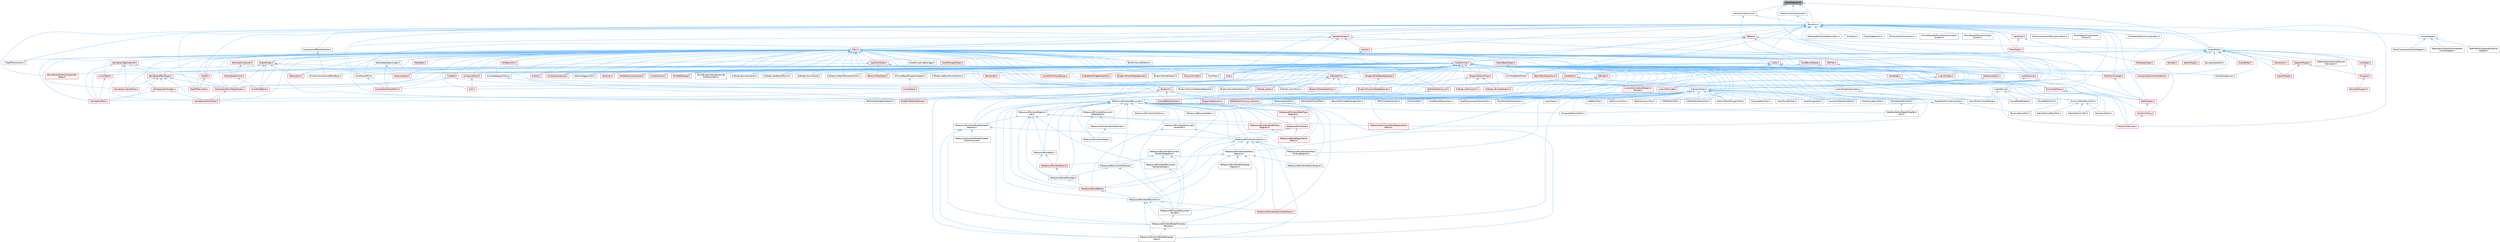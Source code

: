 digraph "ScalarRegister.h"
{
 // INTERACTIVE_SVG=YES
 // LATEX_PDF_SIZE
  bgcolor="transparent";
  edge [fontname=Helvetica,fontsize=10,labelfontname=Helvetica,labelfontsize=10];
  node [fontname=Helvetica,fontsize=10,shape=box,height=0.2,width=0.4];
  Node1 [id="Node000001",label="ScalarRegister.h",height=0.2,width=0.4,color="gray40", fillcolor="grey60", style="filled", fontcolor="black",tooltip=" "];
  Node1 -> Node2 [id="edge1_Node000001_Node000002",dir="back",color="steelblue1",style="solid",tooltip=" "];
  Node2 [id="Node000002",label="NoExportTypes.h",height=0.2,width=0.4,color="grey40", fillcolor="white", style="filled",URL="$d3/d21/NoExportTypes_8h.html",tooltip=" "];
  Node2 -> Node3 [id="edge2_Node000002_Node000003",dir="back",color="steelblue1",style="solid",tooltip=" "];
  Node3 [id="Node000003",label="AddPatchTool.h",height=0.2,width=0.4,color="grey40", fillcolor="white", style="filled",URL="$d5/deb/AddPatchTool_8h.html",tooltip=" "];
  Node2 -> Node4 [id="edge3_Node000002_Node000004",dir="back",color="steelblue1",style="solid",tooltip=" "];
  Node4 [id="Node000004",label="AddPrimitiveTool.h",height=0.2,width=0.4,color="grey40", fillcolor="white", style="filled",URL="$d5/dbf/AddPrimitiveTool_8h.html",tooltip=" "];
  Node2 -> Node5 [id="edge4_Node000002_Node000005",dir="back",color="steelblue1",style="solid",tooltip=" "];
  Node5 [id="Node000005",label="AudioMeter.h",height=0.2,width=0.4,color="grey40", fillcolor="white", style="filled",URL="$de/db0/AudioMeter_8h.html",tooltip=" "];
  Node2 -> Node6 [id="edge5_Node000002_Node000006",dir="back",color="steelblue1",style="solid",tooltip=" "];
  Node6 [id="Node000006",label="BakeTransformTool.h",height=0.2,width=0.4,color="grey40", fillcolor="white", style="filled",URL="$dc/d39/BakeTransformTool_8h.html",tooltip=" "];
  Node2 -> Node7 [id="edge6_Node000002_Node000007",dir="back",color="steelblue1",style="solid",tooltip=" "];
  Node7 [id="Node000007",label="BaseMeshFromSplinesTool.h",height=0.2,width=0.4,color="grey40", fillcolor="white", style="filled",URL="$da/d31/BaseMeshFromSplinesTool_8h.html",tooltip=" "];
  Node7 -> Node8 [id="edge7_Node000007_Node000008",dir="back",color="steelblue1",style="solid",tooltip=" "];
  Node8 [id="Node000008",label="RevolveSplineTool.h",height=0.2,width=0.4,color="grey40", fillcolor="white", style="filled",URL="$d3/d36/RevolveSplineTool_8h.html",tooltip=" "];
  Node7 -> Node9 [id="edge8_Node000007_Node000009",dir="back",color="steelblue1",style="solid",tooltip=" "];
  Node9 [id="Node000009",label="TriangulateSplinesTool.h",height=0.2,width=0.4,color="grey40", fillcolor="white", style="filled",URL="$d9/de6/TriangulateSplinesTool_8h.html",tooltip=" "];
  Node2 -> Node10 [id="edge9_Node000002_Node000010",dir="back",color="steelblue1",style="solid",tooltip=" "];
  Node10 [id="Node000010",label="CSGMeshesTool.h",height=0.2,width=0.4,color="grey40", fillcolor="white", style="filled",URL="$db/dd1/CSGMeshesTool_8h.html",tooltip=" "];
  Node2 -> Node11 [id="edge10_Node000002_Node000011",dir="back",color="steelblue1",style="solid",tooltip=" "];
  Node11 [id="Node000011",label="CutMeshWithMeshTool.h",height=0.2,width=0.4,color="grey40", fillcolor="white", style="filled",URL="$d2/d2c/CutMeshWithMeshTool_8h.html",tooltip=" "];
  Node2 -> Node12 [id="edge11_Node000002_Node000012",dir="back",color="steelblue1",style="solid",tooltip=" "];
  Node12 [id="Node000012",label="DataflowEditorWeightMapPaint\lTool.h",height=0.2,width=0.4,color="grey40", fillcolor="white", style="filled",URL="$db/d46/DataflowEditorWeightMapPaintTool_8h.html",tooltip=" "];
  Node2 -> Node13 [id="edge12_Node000002_Node000013",dir="back",color="steelblue1",style="solid",tooltip=" "];
  Node13 [id="Node000013",label="DeformMeshPolygonsTool.h",height=0.2,width=0.4,color="grey40", fillcolor="white", style="filled",URL="$db/d72/DeformMeshPolygonsTool_8h.html",tooltip=" "];
  Node2 -> Node14 [id="edge13_Node000002_Node000014",dir="back",color="steelblue1",style="solid",tooltip=" "];
  Node14 [id="Node000014",label="DisplaceMeshTool.h",height=0.2,width=0.4,color="grey40", fillcolor="white", style="filled",URL="$da/d28/DisplaceMeshTool_8h.html",tooltip=" "];
  Node2 -> Node15 [id="edge14_Node000002_Node000015",dir="back",color="steelblue1",style="solid",tooltip=" "];
  Node15 [id="Node000015",label="DrawPolyPathTool.h",height=0.2,width=0.4,color="grey40", fillcolor="white", style="filled",URL="$dc/d3e/DrawPolyPathTool_8h.html",tooltip=" "];
  Node2 -> Node16 [id="edge15_Node000002_Node000016",dir="back",color="steelblue1",style="solid",tooltip=" "];
  Node16 [id="Node000016",label="DrawPolygonTool.h",height=0.2,width=0.4,color="grey40", fillcolor="white", style="filled",URL="$d0/d15/DrawPolygonTool_8h.html",tooltip=" "];
  Node2 -> Node17 [id="edge16_Node000002_Node000017",dir="back",color="steelblue1",style="solid",tooltip=" "];
  Node17 [id="Node000017",label="DynamicMeshBrushTool.h",height=0.2,width=0.4,color="grey40", fillcolor="white", style="filled",URL="$da/d04/DynamicMeshBrushTool_8h.html",tooltip=" "];
  Node17 -> Node18 [id="edge17_Node000017_Node000018",dir="back",color="steelblue1",style="solid",tooltip=" "];
  Node18 [id="Node000018",label="MeshAttributePaintTool.h",height=0.2,width=0.4,color="grey40", fillcolor="white", style="filled",URL="$d3/d29/MeshAttributePaintTool_8h.html",tooltip=" "];
  Node17 -> Node19 [id="edge18_Node000017_Node000019",dir="back",color="steelblue1",style="solid",tooltip=" "];
  Node19 [id="Node000019",label="MeshSelectionTool.h",height=0.2,width=0.4,color="grey40", fillcolor="white", style="filled",URL="$d8/d80/MeshSelectionTool_8h.html",tooltip=" "];
  Node17 -> Node20 [id="edge19_Node000017_Node000020",dir="back",color="steelblue1",style="solid",tooltip=" "];
  Node20 [id="Node000020",label="SeamSculptTool.h",height=0.2,width=0.4,color="grey40", fillcolor="white", style="filled",URL="$d1/d31/SeamSculptTool_8h.html",tooltip=" "];
  Node2 -> Node21 [id="edge20_Node000002_Node000021",dir="back",color="steelblue1",style="solid",tooltip=" "];
  Node21 [id="Node000021",label="DynamicMeshSculptTool.h",height=0.2,width=0.4,color="grey40", fillcolor="white", style="filled",URL="$d6/d16/DynamicMeshSculptTool_8h.html",tooltip=" "];
  Node2 -> Node22 [id="edge21_Node000002_Node000022",dir="back",color="steelblue1",style="solid",tooltip=" "];
  Node22 [id="Node000022",label="MeshGroupPaintTool.h",height=0.2,width=0.4,color="grey40", fillcolor="white", style="filled",URL="$dd/d04/MeshGroupPaintTool_8h.html",tooltip=" "];
  Node2 -> Node23 [id="edge22_Node000002_Node000023",dir="back",color="steelblue1",style="solid",tooltip=" "];
  Node23 [id="Node000023",label="MeshInspectorTool.h",height=0.2,width=0.4,color="grey40", fillcolor="white", style="filled",URL="$de/da1/MeshInspectorTool_8h.html",tooltip=" "];
  Node2 -> Node24 [id="edge23_Node000002_Node000024",dir="back",color="steelblue1",style="solid",tooltip=" "];
  Node24 [id="Node000024",label="MeshVertexPaintTool.h",height=0.2,width=0.4,color="grey40", fillcolor="white", style="filled",URL="$db/d74/MeshVertexPaintTool_8h.html",tooltip=" "];
  Node24 -> Node12 [id="edge24_Node000024_Node000012",dir="back",color="steelblue1",style="solid",tooltip=" "];
  Node2 -> Node25 [id="edge25_Node000002_Node000025",dir="back",color="steelblue1",style="solid",tooltip=" "];
  Node25 [id="Node000025",label="MeshVertexSculptTool.h",height=0.2,width=0.4,color="grey40", fillcolor="white", style="filled",URL="$dc/da6/MeshVertexSculptTool_8h.html",tooltip=" "];
  Node2 -> Node26 [id="edge26_Node000002_Node000026",dir="back",color="steelblue1",style="solid",tooltip=" "];
  Node26 [id="Node000026",label="MetasoundFrontendDocument.h",height=0.2,width=0.4,color="grey40", fillcolor="white", style="filled",URL="$d2/de7/MetasoundFrontendDocument_8h.html",tooltip=" "];
  Node26 -> Node27 [id="edge27_Node000026_Node000027",dir="back",color="steelblue1",style="solid",tooltip=" "];
  Node27 [id="Node000027",label="MetasoundAssetBase.h",height=0.2,width=0.4,color="red", fillcolor="#FFF0F0", style="filled",URL="$d5/d81/MetasoundAssetBase_8h.html",tooltip=" "];
  Node27 -> Node30 [id="edge28_Node000027_Node000030",dir="back",color="steelblue1",style="solid",tooltip=" "];
  Node30 [id="Node000030",label="MetasoundFrontendTransform.h",height=0.2,width=0.4,color="grey40", fillcolor="white", style="filled",URL="$dc/d48/MetasoundFrontendTransform_8h.html",tooltip=" "];
  Node30 -> Node31 [id="edge29_Node000030_Node000031",dir="back",color="steelblue1",style="solid",tooltip=" "];
  Node31 [id="Node000031",label="MetasoundFrontendDocument\lBuilder.h",height=0.2,width=0.4,color="grey40", fillcolor="white", style="filled",URL="$da/dfa/MetasoundFrontendDocumentBuilder_8h.html",tooltip=" "];
  Node31 -> Node32 [id="edge30_Node000031_Node000032",dir="back",color="steelblue1",style="solid",tooltip=" "];
  Node32 [id="Node000032",label="MetasoundFrontendNodeTemplate\lReroute.h",height=0.2,width=0.4,color="grey40", fillcolor="white", style="filled",URL="$d7/d33/MetasoundFrontendNodeTemplateReroute_8h.html",tooltip=" "];
  Node32 -> Node33 [id="edge31_Node000032_Node000033",dir="back",color="steelblue1",style="solid",tooltip=" "];
  Node33 [id="Node000033",label="MetasoundFrontendNodeTemplate\lInput.h",height=0.2,width=0.4,color="grey40", fillcolor="white", style="filled",URL="$d6/d69/MetasoundFrontendNodeTemplateInput_8h.html",tooltip=" "];
  Node30 -> Node33 [id="edge32_Node000030_Node000033",dir="back",color="steelblue1",style="solid",tooltip=" "];
  Node30 -> Node32 [id="edge33_Node000030_Node000032",dir="back",color="steelblue1",style="solid",tooltip=" "];
  Node30 -> Node34 [id="edge34_Node000030_Node000034",dir="back",color="steelblue1",style="solid",tooltip=" "];
  Node34 [id="Node000034",label="MetasoundFrontendSourceInterface.h",height=0.2,width=0.4,color="red", fillcolor="#FFF0F0", style="filled",URL="$de/db5/MetasoundFrontendSourceInterface_8h.html",tooltip=" "];
  Node26 -> Node69 [id="edge35_Node000026_Node000069",dir="back",color="steelblue1",style="solid",tooltip=" "];
  Node69 [id="Node000069",label="MetasoundAssetKey.h",height=0.2,width=0.4,color="grey40", fillcolor="white", style="filled",URL="$d9/d63/MetasoundAssetKey_8h.html",tooltip=" "];
  Node69 -> Node70 [id="edge36_Node000069_Node000070",dir="back",color="steelblue1",style="solid",tooltip=" "];
  Node70 [id="Node000070",label="MetasoundAssetManager.h",height=0.2,width=0.4,color="grey40", fillcolor="white", style="filled",URL="$dd/da3/MetasoundAssetManager_8h.html",tooltip=" "];
  Node70 -> Node27 [id="edge37_Node000070_Node000027",dir="back",color="steelblue1",style="solid",tooltip=" "];
  Node69 -> Node71 [id="edge38_Node000069_Node000071",dir="back",color="steelblue1",style="solid",tooltip=" "];
  Node71 [id="Node000071",label="MetasoundFrontendQuery.h",height=0.2,width=0.4,color="red", fillcolor="#FFF0F0", style="filled",URL="$d6/dba/MetasoundFrontendQuery_8h.html",tooltip=" "];
  Node71 -> Node70 [id="edge39_Node000071_Node000070",dir="back",color="steelblue1",style="solid",tooltip=" "];
  Node26 -> Node70 [id="edge40_Node000026_Node000070",dir="back",color="steelblue1",style="solid",tooltip=" "];
  Node26 -> Node73 [id="edge41_Node000026_Node000073",dir="back",color="steelblue1",style="solid",tooltip=" "];
  Node73 [id="Node000073",label="MetasoundDocumentInterface.h",height=0.2,width=0.4,color="grey40", fillcolor="white", style="filled",URL="$dd/dfb/MetasoundDocumentInterface_8h.html",tooltip=" "];
  Node73 -> Node70 [id="edge42_Node000073_Node000070",dir="back",color="steelblue1",style="solid",tooltip=" "];
  Node73 -> Node31 [id="edge43_Node000073_Node000031",dir="back",color="steelblue1",style="solid",tooltip=" "];
  Node26 -> Node74 [id="edge44_Node000026_Node000074",dir="back",color="steelblue1",style="solid",tooltip=" "];
  Node74 [id="Node000074",label="MetasoundFrontend.h",height=0.2,width=0.4,color="red", fillcolor="#FFF0F0", style="filled",URL="$d4/d31/MetasoundFrontend_8h.html",tooltip=" "];
  Node74 -> Node27 [id="edge45_Node000074_Node000027",dir="back",color="steelblue1",style="solid",tooltip=" "];
  Node74 -> Node76 [id="edge46_Node000074_Node000076",dir="back",color="steelblue1",style="solid",tooltip=" "];
  Node76 [id="Node000076",label="MetasoundFrontendController.h",height=0.2,width=0.4,color="grey40", fillcolor="white", style="filled",URL="$d0/d64/MetasoundFrontendController_8h.html",tooltip=" "];
  Node76 -> Node27 [id="edge47_Node000076_Node000027",dir="back",color="steelblue1",style="solid",tooltip=" "];
  Node76 -> Node77 [id="edge48_Node000076_Node000077",dir="back",color="steelblue1",style="solid",tooltip=" "];
  Node77 [id="Node000077",label="MetasoundFrontendInterface\lBindingRegistry.h",height=0.2,width=0.4,color="grey40", fillcolor="white", style="filled",URL="$da/de4/MetasoundFrontendInterfaceBindingRegistry_8h.html",tooltip=" "];
  Node76 -> Node78 [id="edge49_Node000076_Node000078",dir="back",color="steelblue1",style="solid",tooltip=" "];
  Node78 [id="Node000078",label="MetasoundFrontendInterface\lRegistry.h",height=0.2,width=0.4,color="grey40", fillcolor="white", style="filled",URL="$d7/d91/MetasoundFrontendInterfaceRegistry_8h.html",tooltip=" "];
  Node78 -> Node79 [id="edge50_Node000078_Node000079",dir="back",color="steelblue1",style="solid",tooltip=" "];
  Node79 [id="Node000079",label="MetasoundFrontendArchetype\lRegistry.h",height=0.2,width=0.4,color="grey40", fillcolor="white", style="filled",URL="$db/d0e/MetasoundFrontendArchetypeRegistry_8h.html",tooltip=" "];
  Node78 -> Node31 [id="edge51_Node000078_Node000031",dir="back",color="steelblue1",style="solid",tooltip=" "];
  Node78 -> Node71 [id="edge52_Node000078_Node000071",dir="back",color="steelblue1",style="solid",tooltip=" "];
  Node78 -> Node80 [id="edge53_Node000078_Node000080",dir="back",color="steelblue1",style="solid",tooltip=" "];
  Node80 [id="Node000080",label="MetasoundFrontendSearchEngine.h",height=0.2,width=0.4,color="grey40", fillcolor="white", style="filled",URL="$d3/de8/MetasoundFrontendSearchEngine_8h.html",tooltip=" "];
  Node78 -> Node30 [id="edge54_Node000078_Node000030",dir="back",color="steelblue1",style="solid",tooltip=" "];
  Node76 -> Node33 [id="edge55_Node000076_Node000033",dir="back",color="steelblue1",style="solid",tooltip=" "];
  Node76 -> Node32 [id="edge56_Node000076_Node000032",dir="back",color="steelblue1",style="solid",tooltip=" "];
  Node76 -> Node34 [id="edge57_Node000076_Node000034",dir="back",color="steelblue1",style="solid",tooltip=" "];
  Node76 -> Node30 [id="edge58_Node000076_Node000030",dir="back",color="steelblue1",style="solid",tooltip=" "];
  Node74 -> Node81 [id="edge59_Node000074_Node000081",dir="back",color="steelblue1",style="solid",tooltip=" "];
  Node81 [id="Node000081",label="MetasoundNodeRegistration\lMacro.h",height=0.2,width=0.4,color="red", fillcolor="#FFF0F0", style="filled",URL="$d3/d0b/MetasoundNodeRegistrationMacro_8h.html",tooltip=" "];
  Node26 -> Node76 [id="edge60_Node000026_Node000076",dir="back",color="steelblue1",style="solid",tooltip=" "];
  Node26 -> Node86 [id="edge61_Node000026_Node000086",dir="back",color="steelblue1",style="solid",tooltip=" "];
  Node86 [id="Node000086",label="MetasoundFrontendDataType\lRegistry.h",height=0.2,width=0.4,color="red", fillcolor="#FFF0F0", style="filled",URL="$d3/d48/MetasoundFrontendDataTypeRegistry_8h.html",tooltip=" "];
  Node86 -> Node74 [id="edge62_Node000086_Node000074",dir="back",color="steelblue1",style="solid",tooltip=" "];
  Node26 -> Node87 [id="edge63_Node000026_Node000087",dir="back",color="steelblue1",style="solid",tooltip=" "];
  Node87 [id="Node000087",label="MetasoundFrontendDocument\lAccessPtr.h",height=0.2,width=0.4,color="grey40", fillcolor="white", style="filled",URL="$d6/daa/MetasoundFrontendDocumentAccessPtr_8h.html",tooltip=" "];
  Node87 -> Node27 [id="edge64_Node000087_Node000027",dir="back",color="steelblue1",style="solid",tooltip=" "];
  Node87 -> Node76 [id="edge65_Node000087_Node000076",dir="back",color="steelblue1",style="solid",tooltip=" "];
  Node26 -> Node31 [id="edge66_Node000026_Node000031",dir="back",color="steelblue1",style="solid",tooltip=" "];
  Node26 -> Node88 [id="edge67_Node000026_Node000088",dir="back",color="steelblue1",style="solid",tooltip=" "];
  Node88 [id="Node000088",label="MetasoundFrontendDocument\lIdGenerator.h",height=0.2,width=0.4,color="grey40", fillcolor="white", style="filled",URL="$dc/d7e/MetasoundFrontendDocumentIdGenerator_8h.html",tooltip=" "];
  Node88 -> Node89 [id="edge68_Node000088_Node000089",dir="back",color="steelblue1",style="solid",tooltip=" "];
  Node89 [id="Node000089",label="MetasoundFrontendGraph.h",height=0.2,width=0.4,color="grey40", fillcolor="white", style="filled",URL="$db/d4b/MetasoundFrontendGraph_8h.html",tooltip=" "];
  Node88 -> Node90 [id="edge69_Node000088_Node000090",dir="back",color="steelblue1",style="solid",tooltip=" "];
  Node90 [id="Node000090",label="MetasoundFrontendGraphBuilder.h",height=0.2,width=0.4,color="grey40", fillcolor="white", style="filled",URL="$d4/d98/MetasoundFrontendGraphBuilder_8h.html",tooltip=" "];
  Node90 -> Node89 [id="edge70_Node000090_Node000089",dir="back",color="steelblue1",style="solid",tooltip=" "];
  Node26 -> Node91 [id="edge71_Node000026_Node000091",dir="back",color="steelblue1",style="solid",tooltip=" "];
  Node91 [id="Node000091",label="MetasoundFrontendDocument\lModifyDelegates.h",height=0.2,width=0.4,color="grey40", fillcolor="white", style="filled",URL="$d8/dfc/MetasoundFrontendDocumentModifyDelegates_8h.html",tooltip=" "];
  Node91 -> Node73 [id="edge72_Node000091_Node000073",dir="back",color="steelblue1",style="solid",tooltip=" "];
  Node91 -> Node31 [id="edge73_Node000091_Node000031",dir="back",color="steelblue1",style="solid",tooltip=" "];
  Node91 -> Node92 [id="edge74_Node000091_Node000092",dir="back",color="steelblue1",style="solid",tooltip=" "];
  Node92 [id="Node000092",label="MetasoundFrontendDocument\lCacheInterface.h",height=0.2,width=0.4,color="grey40", fillcolor="white", style="filled",URL="$d9/d74/MetasoundFrontendDocumentCacheInterface_8h.html",tooltip=" "];
  Node92 -> Node31 [id="edge75_Node000092_Node000031",dir="back",color="steelblue1",style="solid",tooltip=" "];
  Node26 -> Node89 [id="edge76_Node000026_Node000089",dir="back",color="steelblue1",style="solid",tooltip=" "];
  Node26 -> Node90 [id="edge77_Node000026_Node000090",dir="back",color="steelblue1",style="solid",tooltip=" "];
  Node26 -> Node93 [id="edge78_Node000026_Node000093",dir="back",color="steelblue1",style="solid",tooltip=" "];
  Node93 [id="Node000093",label="MetasoundFrontendInterface.h",height=0.2,width=0.4,color="grey40", fillcolor="white", style="filled",URL="$df/d45/MetasoundFrontendInterface_8h.html",tooltip=" "];
  Node26 -> Node77 [id="edge79_Node000026_Node000077",dir="back",color="steelblue1",style="solid",tooltip=" "];
  Node26 -> Node78 [id="edge80_Node000026_Node000078",dir="back",color="steelblue1",style="solid",tooltip=" "];
  Node26 -> Node94 [id="edge81_Node000026_Node000094",dir="back",color="steelblue1",style="solid",tooltip=" "];
  Node94 [id="Node000094",label="MetasoundFrontendNodeClass\lRegistry.h",height=0.2,width=0.4,color="red", fillcolor="#FFF0F0", style="filled",URL="$d3/d29/MetasoundFrontendNodeClassRegistry_8h.html",tooltip=" "];
  Node94 -> Node81 [id="edge82_Node000094_Node000081",dir="back",color="steelblue1",style="solid",tooltip=" "];
  Node26 -> Node33 [id="edge83_Node000026_Node000033",dir="back",color="steelblue1",style="solid",tooltip=" "];
  Node26 -> Node98 [id="edge84_Node000026_Node000098",dir="back",color="steelblue1",style="solid",tooltip=" "];
  Node98 [id="Node000098",label="MetasoundFrontendNodeTemplate\lRegistry.h",height=0.2,width=0.4,color="grey40", fillcolor="white", style="filled",URL="$d8/da9/MetasoundFrontendNodeTemplateRegistry_8h.html",tooltip=" "];
  Node98 -> Node76 [id="edge85_Node000098_Node000076",dir="back",color="steelblue1",style="solid",tooltip=" "];
  Node98 -> Node99 [id="edge86_Node000098_Node000099",dir="back",color="steelblue1",style="solid",tooltip=" "];
  Node99 [id="Node000099",label="MetasoundFrontendNodeTemplate\lAudioAnalyzer.h",height=0.2,width=0.4,color="grey40", fillcolor="white", style="filled",URL="$d7/dea/MetasoundFrontendNodeTemplateAudioAnalyzer_8h.html",tooltip=" "];
  Node98 -> Node33 [id="edge87_Node000098_Node000033",dir="back",color="steelblue1",style="solid",tooltip=" "];
  Node98 -> Node32 [id="edge88_Node000098_Node000032",dir="back",color="steelblue1",style="solid",tooltip=" "];
  Node26 -> Node32 [id="edge89_Node000026_Node000032",dir="back",color="steelblue1",style="solid",tooltip=" "];
  Node26 -> Node71 [id="edge90_Node000026_Node000071",dir="back",color="steelblue1",style="solid",tooltip=" "];
  Node26 -> Node100 [id="edge91_Node000026_Node000100",dir="back",color="steelblue1",style="solid",tooltip=" "];
  Node100 [id="Node000100",label="MetasoundFrontendRegistry\lKey.h",height=0.2,width=0.4,color="grey40", fillcolor="white", style="filled",URL="$d2/dfa/MetasoundFrontendRegistryKey_8h.html",tooltip=" "];
  Node100 -> Node27 [id="edge92_Node000100_Node000027",dir="back",color="steelblue1",style="solid",tooltip=" "];
  Node100 -> Node69 [id="edge93_Node000100_Node000069",dir="back",color="steelblue1",style="solid",tooltip=" "];
  Node100 -> Node70 [id="edge94_Node000100_Node000070",dir="back",color="steelblue1",style="solid",tooltip=" "];
  Node100 -> Node83 [id="edge95_Node000100_Node000083",dir="back",color="steelblue1",style="solid",tooltip=" "];
  Node83 [id="Node000083",label="MetasoundConverterNodeRegistration\lMacro.h",height=0.2,width=0.4,color="red", fillcolor="#FFF0F0", style="filled",URL="$d1/de5/MetasoundConverterNodeRegistrationMacro_8h.html",tooltip=" "];
  Node100 -> Node92 [id="edge96_Node000100_Node000092",dir="back",color="steelblue1",style="solid",tooltip=" "];
  Node100 -> Node94 [id="edge97_Node000100_Node000094",dir="back",color="steelblue1",style="solid",tooltip=" "];
  Node100 -> Node98 [id="edge98_Node000100_Node000098",dir="back",color="steelblue1",style="solid",tooltip=" "];
  Node26 -> Node80 [id="edge99_Node000026_Node000080",dir="back",color="steelblue1",style="solid",tooltip=" "];
  Node26 -> Node34 [id="edge100_Node000026_Node000034",dir="back",color="steelblue1",style="solid",tooltip=" "];
  Node26 -> Node30 [id="edge101_Node000026_Node000030",dir="back",color="steelblue1",style="solid",tooltip=" "];
  Node26 -> Node81 [id="edge102_Node000026_Node000081",dir="back",color="steelblue1",style="solid",tooltip=" "];
  Node26 -> Node53 [id="edge103_Node000026_Node000053",dir="back",color="steelblue1",style="solid",tooltip=" "];
  Node53 [id="Node000053",label="MetasoundParameterPack.h",height=0.2,width=0.4,color="grey40", fillcolor="white", style="filled",URL="$d8/d84/MetasoundParameterPack_8h.html",tooltip=" "];
  Node2 -> Node77 [id="edge104_Node000002_Node000077",dir="back",color="steelblue1",style="solid",tooltip=" "];
  Node2 -> Node78 [id="edge105_Node000002_Node000078",dir="back",color="steelblue1",style="solid",tooltip=" "];
  Node2 -> Node33 [id="edge106_Node000002_Node000033",dir="back",color="steelblue1",style="solid",tooltip=" "];
  Node2 -> Node98 [id="edge107_Node000002_Node000098",dir="back",color="steelblue1",style="solid",tooltip=" "];
  Node2 -> Node32 [id="edge108_Node000002_Node000032",dir="back",color="steelblue1",style="solid",tooltip=" "];
  Node2 -> Node100 [id="edge109_Node000002_Node000100",dir="back",color="steelblue1",style="solid",tooltip=" "];
  Node2 -> Node101 [id="edge110_Node000002_Node000101",dir="back",color="steelblue1",style="solid",tooltip=" "];
  Node101 [id="Node000101",label="RemoveOccludedTrianglesTool.h",height=0.2,width=0.4,color="grey40", fillcolor="white", style="filled",URL="$d9/da1/RemoveOccludedTrianglesTool_8h.html",tooltip=" "];
  Node2 -> Node102 [id="edge111_Node000002_Node000102",dir="back",color="steelblue1",style="solid",tooltip=" "];
  Node102 [id="Node000102",label="SelfUnionMeshesTool.h",height=0.2,width=0.4,color="grey40", fillcolor="white", style="filled",URL="$dc/dad/SelfUnionMeshesTool_8h.html",tooltip=" "];
  Node2 -> Node9 [id="edge112_Node000002_Node000009",dir="back",color="steelblue1",style="solid",tooltip=" "];
  Node2 -> Node103 [id="edge113_Node000002_Node000103",dir="back",color="steelblue1",style="solid",tooltip=" "];
  Node103 [id="Node000103",label="UVLayoutTool.h",height=0.2,width=0.4,color="grey40", fillcolor="white", style="filled",URL="$d6/d89/UVLayoutTool_8h.html",tooltip=" "];
  Node2 -> Node104 [id="edge114_Node000002_Node000104",dir="back",color="steelblue1",style="solid",tooltip=" "];
  Node104 [id="Node000104",label="VoxelBlendMeshesTool.h",height=0.2,width=0.4,color="grey40", fillcolor="white", style="filled",URL="$da/d0e/VoxelBlendMeshesTool_8h.html",tooltip=" "];
  Node2 -> Node105 [id="edge115_Node000002_Node000105",dir="back",color="steelblue1",style="solid",tooltip=" "];
  Node105 [id="Node000105",label="VoxelMorphologyMeshesTool.h",height=0.2,width=0.4,color="grey40", fillcolor="white", style="filled",URL="$dc/d30/VoxelMorphologyMeshesTool_8h.html",tooltip=" "];
  Node2 -> Node106 [id="edge116_Node000002_Node000106",dir="back",color="steelblue1",style="solid",tooltip=" "];
  Node106 [id="Node000106",label="VoxelSolidifyMeshesTool.h",height=0.2,width=0.4,color="grey40", fillcolor="white", style="filled",URL="$de/da2/VoxelSolidifyMeshesTool_8h.html",tooltip=" "];
  Node1 -> Node107 [id="edge117_Node000001_Node000107",dir="back",color="steelblue1",style="solid",tooltip=" "];
  Node107 [id="Node000107",label="Transform.h",height=0.2,width=0.4,color="grey40", fillcolor="white", style="filled",URL="$de/d05/Math_2Transform_8h.html",tooltip=" "];
  Node107 -> Node108 [id="edge118_Node000107_Node000108",dir="back",color="steelblue1",style="solid",tooltip=" "];
  Node108 [id="Node000108",label="AnimNodeEditMode.h",height=0.2,width=0.4,color="grey40", fillcolor="white", style="filled",URL="$df/df6/AnimNodeEditMode_8h.html",tooltip=" "];
  Node107 -> Node109 [id="edge119_Node000107_Node000109",dir="back",color="steelblue1",style="solid",tooltip=" "];
  Node109 [id="Node000109",label="AudioDevice.h",height=0.2,width=0.4,color="grey40", fillcolor="white", style="filled",URL="$d7/ddb/AudioDevice_8h.html",tooltip=" "];
  Node109 -> Node110 [id="edge120_Node000109_Node000110",dir="back",color="steelblue1",style="solid",tooltip=" "];
  Node110 [id="Node000110",label="SoundDefinitions.h",height=0.2,width=0.4,color="grey40", fillcolor="white", style="filled",URL="$d4/da9/SoundDefinitions_8h.html",tooltip=" "];
  Node109 -> Node111 [id="edge121_Node000109_Node000111",dir="back",color="steelblue1",style="solid",tooltip=" "];
  Node111 [id="Node000111",label="SoundNodeDoppler.h",height=0.2,width=0.4,color="grey40", fillcolor="white", style="filled",URL="$d1/d51/SoundNodeDoppler_8h.html",tooltip=" "];
  Node109 -> Node112 [id="edge122_Node000109_Node000112",dir="back",color="steelblue1",style="solid",tooltip=" "];
  Node112 [id="Node000112",label="SoundSubmixGraphNode.h",height=0.2,width=0.4,color="grey40", fillcolor="white", style="filled",URL="$d5/d09/SoundSubmixGraphNode_8h.html",tooltip=" "];
  Node107 -> Node113 [id="edge123_Node000107_Node000113",dir="back",color="steelblue1",style="solid",tooltip=" "];
  Node113 [id="Node000113",label="CacheAdapter.h",height=0.2,width=0.4,color="grey40", fillcolor="white", style="filled",URL="$da/d29/CacheAdapter_8h.html",tooltip=" "];
  Node113 -> Node114 [id="edge124_Node000113_Node000114",dir="back",color="steelblue1",style="solid",tooltip=" "];
  Node114 [id="Node000114",label="FleshComponentCacheAdapter.h",height=0.2,width=0.4,color="grey40", fillcolor="white", style="filled",URL="$dc/d06/FleshComponentCacheAdapter_8h.html",tooltip=" "];
  Node113 -> Node115 [id="edge125_Node000113_Node000115",dir="back",color="steelblue1",style="solid",tooltip=" "];
  Node115 [id="Node000115",label="GeometryCollectionComponent\lCacheAdapter.h",height=0.2,width=0.4,color="grey40", fillcolor="white", style="filled",URL="$d5/df2/GeometryCollectionComponentCacheAdapter_8h.html",tooltip=" "];
  Node113 -> Node116 [id="edge126_Node000113_Node000116",dir="back",color="steelblue1",style="solid",tooltip=" "];
  Node116 [id="Node000116",label="StaticMeshComponentCache\lAdapter.h",height=0.2,width=0.4,color="grey40", fillcolor="white", style="filled",URL="$d7/d5a/StaticMeshComponentCacheAdapter_8h.html",tooltip=" "];
  Node107 -> Node117 [id="edge127_Node000107_Node000117",dir="back",color="steelblue1",style="solid",tooltip=" "];
  Node117 [id="Node000117",label="CameraLensEffectInterface.h",height=0.2,width=0.4,color="grey40", fillcolor="white", style="filled",URL="$dd/dbe/CameraLensEffectInterface_8h.html",tooltip=" "];
  Node117 -> Node118 [id="edge128_Node000117_Node000118",dir="back",color="steelblue1",style="solid",tooltip=" "];
  Node118 [id="Node000118",label="EmitterCameraLensEffectBase.h",height=0.2,width=0.4,color="grey40", fillcolor="white", style="filled",URL="$d5/d54/EmitterCameraLensEffectBase_8h.html",tooltip=" "];
  Node107 -> Node119 [id="edge129_Node000107_Node000119",dir="back",color="steelblue1",style="solid",tooltip=" "];
  Node119 [id="Node000119",label="Class.h",height=0.2,width=0.4,color="red", fillcolor="#FFF0F0", style="filled",URL="$d4/d05/Class_8h.html",tooltip=" "];
  Node119 -> Node120 [id="edge130_Node000119_Node000120",dir="back",color="steelblue1",style="solid",tooltip=" "];
  Node120 [id="Node000120",label="ARFilter.h",height=0.2,width=0.4,color="red", fillcolor="#FFF0F0", style="filled",URL="$da/df2/ARFilter_8h.html",tooltip=" "];
  Node120 -> Node2 [id="edge131_Node000120_Node000002",dir="back",color="steelblue1",style="solid",tooltip=" "];
  Node119 -> Node128 [id="edge132_Node000119_Node000128",dir="back",color="steelblue1",style="solid",tooltip=" "];
  Node128 [id="Node000128",label="AnimNodeBase.h",height=0.2,width=0.4,color="red", fillcolor="#FFF0F0", style="filled",URL="$d9/dce/AnimNodeBase_8h.html",tooltip=" "];
  Node119 -> Node255 [id="edge133_Node000119_Node000255",dir="back",color="steelblue1",style="solid",tooltip=" "];
  Node255 [id="Node000255",label="ArchiveObjectPropertyMapper.h",height=0.2,width=0.4,color="grey40", fillcolor="white", style="filled",URL="$dc/d9a/ArchiveObjectPropertyMapper_8h.html",tooltip=" "];
  Node255 -> Node256 [id="edge134_Node000255_Node000256",dir="back",color="steelblue1",style="solid",tooltip=" "];
  Node256 [id="Node000256",label="CoreUObject.h",height=0.2,width=0.4,color="red", fillcolor="#FFF0F0", style="filled",URL="$d0/ded/CoreUObject_8h.html",tooltip=" "];
  Node119 -> Node262 [id="edge135_Node000119_Node000262",dir="back",color="steelblue1",style="solid",tooltip=" "];
  Node262 [id="Node000262",label="AssetBundleData.h",height=0.2,width=0.4,color="red", fillcolor="#FFF0F0", style="filled",URL="$df/d47/AssetBundleData_8h.html",tooltip=" "];
  Node262 -> Node263 [id="edge136_Node000262_Node000263",dir="back",color="steelblue1",style="solid",tooltip=" "];
  Node263 [id="Node000263",label="AssetData.h",height=0.2,width=0.4,color="red", fillcolor="#FFF0F0", style="filled",URL="$d9/d19/AssetData_8h.html",tooltip=" "];
  Node263 -> Node321 [id="edge137_Node000263_Node000321",dir="back",color="steelblue1",style="solid",tooltip=" "];
  Node321 [id="Node000321",label="AudioWidgetSubsystem.h",height=0.2,width=0.4,color="grey40", fillcolor="white", style="filled",URL="$de/d1b/AudioWidgetSubsystem_8h.html",tooltip=" "];
  Node321 -> Node112 [id="edge138_Node000321_Node000112",dir="back",color="steelblue1",style="solid",tooltip=" "];
  Node263 -> Node322 [id="edge139_Node000263_Node000322",dir="back",color="steelblue1",style="solid",tooltip=" "];
  Node322 [id="Node000322",label="BlueprintActionDatabaseRegistrar.h",height=0.2,width=0.4,color="grey40", fillcolor="white", style="filled",URL="$d5/d5d/BlueprintActionDatabaseRegistrar_8h.html",tooltip=" "];
  Node263 -> Node323 [id="edge140_Node000263_Node000323",dir="back",color="steelblue1",style="solid",tooltip=" "];
  Node323 [id="Node000323",label="BlueprintAssetNodeSpawner.h",height=0.2,width=0.4,color="grey40", fillcolor="white", style="filled",URL="$d2/d56/BlueprintAssetNodeSpawner_8h.html",tooltip=" "];
  Node263 -> Node481 [id="edge141_Node000263_Node000481",dir="back",color="steelblue1",style="solid",tooltip=" "];
  Node481 [id="Node000481",label="EdGraphSchema_K2.h",height=0.2,width=0.4,color="red", fillcolor="#FFF0F0", style="filled",URL="$d0/dcf/EdGraphSchema__K2_8h.html",tooltip=" "];
  Node481 -> Node484 [id="edge142_Node000481_Node000484",dir="back",color="steelblue1",style="solid",tooltip=" "];
  Node484 [id="Node000484",label="BlueprintEditorUtils.h",height=0.2,width=0.4,color="red", fillcolor="#FFF0F0", style="filled",URL="$d7/d3d/BlueprintEditorUtils_8h.html",tooltip=" "];
  Node481 -> Node488 [id="edge143_Node000481_Node000488",dir="back",color="steelblue1",style="solid",tooltip=" "];
  Node488 [id="Node000488",label="EdGraphSchema_K2_Actions.h",height=0.2,width=0.4,color="red", fillcolor="#FFF0F0", style="filled",URL="$d8/d9c/EdGraphSchema__K2__Actions_8h.html",tooltip=" "];
  Node263 -> Node2 [id="edge144_Node000263_Node000002",dir="back",color="steelblue1",style="solid",tooltip=" "];
  Node262 -> Node2 [id="edge145_Node000262_Node000002",dir="back",color="steelblue1",style="solid",tooltip=" "];
  Node119 -> Node959 [id="edge146_Node000119_Node000959",dir="back",color="steelblue1",style="solid",tooltip=" "];
  Node959 [id="Node000959",label="AssetCompilingManager.h",height=0.2,width=0.4,color="grey40", fillcolor="white", style="filled",URL="$d2/d23/AssetCompilingManager_8h.html",tooltip=" "];
  Node119 -> Node263 [id="edge147_Node000119_Node000263",dir="back",color="steelblue1",style="solid",tooltip=" "];
  Node119 -> Node960 [id="edge148_Node000119_Node000960",dir="back",color="steelblue1",style="solid",tooltip=" "];
  Node960 [id="Node000960",label="AssetManagerTypes.h",height=0.2,width=0.4,color="red", fillcolor="#FFF0F0", style="filled",URL="$d6/d98/AssetManagerTypes_8h.html",tooltip=" "];
  Node119 -> Node962 [id="edge149_Node000119_Node000962",dir="back",color="steelblue1",style="solid",tooltip=" "];
  Node962 [id="Node000962",label="Attenuation.h",height=0.2,width=0.4,color="red", fillcolor="#FFF0F0", style="filled",URL="$d3/d18/Attenuation_8h.html",tooltip=" "];
  Node119 -> Node989 [id="edge150_Node000119_Node000989",dir="back",color="steelblue1",style="solid",tooltip=" "];
  Node989 [id="Node000989",label="AttributesContainer.h",height=0.2,width=0.4,color="red", fillcolor="#FFF0F0", style="filled",URL="$d7/db7/AttributesContainer_8h.html",tooltip=" "];
  Node989 -> Node990 [id="edge151_Node000989_Node000990",dir="back",color="steelblue1",style="solid",tooltip=" "];
  Node990 [id="Node000990",label="AttributesRuntime.h",height=0.2,width=0.4,color="red", fillcolor="#FFF0F0", style="filled",URL="$dc/dc1/AttributesRuntime_8h.html",tooltip=" "];
  Node990 -> Node128 [id="edge152_Node000990_Node000128",dir="back",color="steelblue1",style="solid",tooltip=" "];
  Node119 -> Node990 [id="edge153_Node000119_Node000990",dir="back",color="steelblue1",style="solid",tooltip=" "];
  Node119 -> Node1026 [id="edge154_Node000119_Node001026",dir="back",color="steelblue1",style="solid",tooltip=" "];
  Node1026 [id="Node001026",label="AudioPanelWidgetInterface.h",height=0.2,width=0.4,color="red", fillcolor="#FFF0F0", style="filled",URL="$da/d52/AudioPanelWidgetInterface_8h.html",tooltip=" "];
  Node119 -> Node1028 [id="edge155_Node000119_Node001028",dir="back",color="steelblue1",style="solid",tooltip=" "];
  Node1028 [id="Node001028",label="AudioVolume.h",height=0.2,width=0.4,color="red", fillcolor="#FFF0F0", style="filled",URL="$dd/dbb/AudioVolume_8h.html",tooltip=" "];
  Node1028 -> Node109 [id="edge156_Node001028_Node000109",dir="back",color="steelblue1",style="solid",tooltip=" "];
  Node119 -> Node321 [id="edge157_Node000119_Node000321",dir="back",color="steelblue1",style="solid",tooltip=" "];
  Node119 -> Node334 [id="edge158_Node000119_Node000334",dir="back",color="steelblue1",style="solid",tooltip=" "];
  Node334 [id="Node000334",label="BPVariableDragDropAction.h",height=0.2,width=0.4,color="grey40", fillcolor="white", style="filled",URL="$dd/d23/BPVariableDragDropAction_8h.html",tooltip=" "];
  Node119 -> Node1051 [id="edge159_Node000119_Node001051",dir="back",color="steelblue1",style="solid",tooltip=" "];
  Node1051 [id="Node001051",label="BehaviorTreeTypes.h",height=0.2,width=0.4,color="red", fillcolor="#FFF0F0", style="filled",URL="$db/d7c/BehaviorTreeTypes_8h.html",tooltip=" "];
  Node119 -> Node1118 [id="edge160_Node000119_Node001118",dir="back",color="steelblue1",style="solid",tooltip=" "];
  Node1118 [id="Node001118",label="Blueprint.h",height=0.2,width=0.4,color="red", fillcolor="#FFF0F0", style="filled",URL="$d8/d4d/Blueprint_8h.html",tooltip=" "];
  Node1118 -> Node334 [id="edge161_Node001118_Node000334",dir="back",color="steelblue1",style="solid",tooltip=" "];
  Node1118 -> Node667 [id="edge162_Node001118_Node000667",dir="back",color="steelblue1",style="solid",tooltip=" "];
  Node667 [id="Node000667",label="BlueprintEditorSettings.h",height=0.2,width=0.4,color="red", fillcolor="#FFF0F0", style="filled",URL="$d4/dbc/BlueprintEditorSettings_8h.html",tooltip=" "];
  Node1118 -> Node484 [id="edge163_Node001118_Node000484",dir="back",color="steelblue1",style="solid",tooltip=" "];
  Node1118 -> Node488 [id="edge164_Node001118_Node000488",dir="back",color="steelblue1",style="solid",tooltip=" "];
  Node1118 -> Node1197 [id="edge165_Node001118_Node001197",dir="back",color="steelblue1",style="solid",tooltip=" "];
  Node1197 [id="Node001197",label="KismetEditorUtilities.h",height=0.2,width=0.4,color="red", fillcolor="#FFF0F0", style="filled",URL="$d4/d72/KismetEditorUtilities_8h.html",tooltip=" "];
  Node119 -> Node322 [id="edge166_Node000119_Node000322",dir="back",color="steelblue1",style="solid",tooltip=" "];
  Node119 -> Node1224 [id="edge167_Node000119_Node001224",dir="back",color="steelblue1",style="solid",tooltip=" "];
  Node1224 [id="Node001224",label="BlueprintActionFilter.h",height=0.2,width=0.4,color="red", fillcolor="#FFF0F0", style="filled",URL="$d5/d2a/BlueprintActionFilter_8h.html",tooltip=" "];
  Node1224 -> Node1143 [id="edge168_Node001224_Node001143",dir="back",color="steelblue1",style="solid",tooltip=" "];
  Node1143 [id="Node001143",label="BlueprintFunctionNodeSpawner.h",height=0.2,width=0.4,color="red", fillcolor="#FFF0F0", style="filled",URL="$d0/d59/BlueprintFunctionNodeSpawner_8h.html",tooltip=" "];
  Node1224 -> Node368 [id="edge169_Node001224_Node000368",dir="back",color="steelblue1",style="solid",tooltip=" "];
  Node368 [id="Node000368",label="K2Node_CallFunction.h",height=0.2,width=0.4,color="red", fillcolor="#FFF0F0", style="filled",URL="$d5/d5f/K2Node__CallFunction_8h.html",tooltip=" "];
  Node1224 -> Node1188 [id="edge170_Node001224_Node001188",dir="back",color="steelblue1",style="solid",tooltip=" "];
  Node1188 [id="Node001188",label="K2Node_StructOperation.h",height=0.2,width=0.4,color="red", fillcolor="#FFF0F0", style="filled",URL="$d1/d1c/K2Node__StructOperation_8h.html",tooltip=" "];
  Node119 -> Node323 [id="edge171_Node000119_Node000323",dir="back",color="steelblue1",style="solid",tooltip=" "];
  Node119 -> Node667 [id="edge172_Node000119_Node000667",dir="back",color="steelblue1",style="solid",tooltip=" "];
  Node119 -> Node484 [id="edge173_Node000119_Node000484",dir="back",color="steelblue1",style="solid",tooltip=" "];
  Node119 -> Node401 [id="edge174_Node000119_Node000401",dir="back",color="steelblue1",style="solid",tooltip=" "];
  Node401 [id="Node000401",label="BlueprintEventNodeSpawner.h",height=0.2,width=0.4,color="red", fillcolor="#FFF0F0", style="filled",URL="$d4/dd3/BlueprintEventNodeSpawner_8h.html",tooltip=" "];
  Node119 -> Node1142 [id="edge175_Node000119_Node001142",dir="back",color="steelblue1",style="solid",tooltip=" "];
  Node1142 [id="Node001142",label="BlueprintFieldNodeSpawner.h",height=0.2,width=0.4,color="red", fillcolor="#FFF0F0", style="filled",URL="$da/d70/BlueprintFieldNodeSpawner_8h.html",tooltip=" "];
  Node1142 -> Node1143 [id="edge176_Node001142_Node001143",dir="back",color="steelblue1",style="solid",tooltip=" "];
  Node119 -> Node1143 [id="edge177_Node000119_Node001143",dir="back",color="steelblue1",style="solid",tooltip=" "];
  Node119 -> Node1229 [id="edge178_Node000119_Node001229",dir="back",color="steelblue1",style="solid",tooltip=" "];
  Node1229 [id="Node001229",label="BlueprintGeneratedClass.h",height=0.2,width=0.4,color="red", fillcolor="#FFF0F0", style="filled",URL="$d6/d77/BlueprintGeneratedClass_8h.html",tooltip=" "];
  Node1229 -> Node1197 [id="edge179_Node001229_Node001197",dir="back",color="steelblue1",style="solid",tooltip=" "];
  Node119 -> Node1232 [id="edge180_Node000119_Node001232",dir="back",color="steelblue1",style="solid",tooltip=" "];
  Node1232 [id="Node001232",label="BlueprintNodeHelpers.h",height=0.2,width=0.4,color="grey40", fillcolor="white", style="filled",URL="$df/d9b/BlueprintNodeHelpers_8h.html",tooltip=" "];
  Node119 -> Node1233 [id="edge181_Node000119_Node001233",dir="back",color="steelblue1",style="solid",tooltip=" "];
  Node1233 [id="Node001233",label="BodyInstance.h",height=0.2,width=0.4,color="red", fillcolor="#FFF0F0", style="filled",URL="$d3/d42/BodyInstance_8h.html",tooltip=" "];
  Node119 -> Node1205 [id="edge182_Node000119_Node001205",dir="back",color="steelblue1",style="solid",tooltip=" "];
  Node1205 [id="Node001205",label="BuiltInChannelEditors.h",height=0.2,width=0.4,color="grey40", fillcolor="white", style="filled",URL="$df/daf/BuiltInChannelEditors_8h.html",tooltip=" "];
  Node119 -> Node1524 [id="edge183_Node000119_Node001524",dir="back",color="steelblue1",style="solid",tooltip=" "];
  Node1524 [id="Node001524",label="Casts.h",height=0.2,width=0.4,color="red", fillcolor="#FFF0F0", style="filled",URL="$d4/d55/Casts_8h.html",tooltip=" "];
  Node1524 -> Node256 [id="edge184_Node001524_Node000256",dir="back",color="steelblue1",style="solid",tooltip=" "];
  Node1524 -> Node1532 [id="edge185_Node001524_Node001532",dir="back",color="steelblue1",style="solid",tooltip=" "];
  Node1532 [id="Node001532",label="CoreUObjectSharedPCH.h",height=0.2,width=0.4,color="red", fillcolor="#FFF0F0", style="filled",URL="$de/d2f/CoreUObjectSharedPCH_8h.html",tooltip=" "];
  Node1524 -> Node1534 [id="edge186_Node001524_Node001534",dir="back",color="steelblue1",style="solid",tooltip=" "];
  Node1534 [id="Node001534",label="EdGraph.h",height=0.2,width=0.4,color="red", fillcolor="#FFF0F0", style="filled",URL="$dd/dae/EdGraph_8h.html",tooltip=" "];
  Node1534 -> Node484 [id="edge187_Node001534_Node000484",dir="back",color="steelblue1",style="solid",tooltip=" "];
  Node1534 -> Node481 [id="edge188_Node001534_Node000481",dir="back",color="steelblue1",style="solid",tooltip=" "];
  Node1534 -> Node488 [id="edge189_Node001534_Node000488",dir="back",color="steelblue1",style="solid",tooltip=" "];
  Node1524 -> Node1550 [id="edge190_Node001524_Node001550",dir="back",color="steelblue1",style="solid",tooltip=" "];
  Node1550 [id="Node001550",label="EdGraphPin.h",height=0.2,width=0.4,color="red", fillcolor="#FFF0F0", style="filled",URL="$da/d52/EdGraphPin_8h.html",tooltip=" "];
  Node1550 -> Node1118 [id="edge191_Node001550_Node001118",dir="back",color="steelblue1",style="solid",tooltip=" "];
  Node1550 -> Node1229 [id="edge192_Node001550_Node001229",dir="back",color="steelblue1",style="solid",tooltip=" "];
  Node1550 -> Node481 [id="edge193_Node001550_Node000481",dir="back",color="steelblue1",style="solid",tooltip=" "];
  Node1550 -> Node488 [id="edge194_Node001550_Node000488",dir="back",color="steelblue1",style="solid",tooltip=" "];
  Node1550 -> Node1184 [id="edge195_Node001550_Node001184",dir="back",color="steelblue1",style="solid",tooltip=" "];
  Node1184 [id="Node001184",label="K2Node_Select.h",height=0.2,width=0.4,color="red", fillcolor="#FFF0F0", style="filled",URL="$d2/de5/K2Node__Select_8h.html",tooltip=" "];
  Node1550 -> Node422 [id="edge196_Node001550_Node000422",dir="back",color="steelblue1",style="solid",tooltip=" "];
  Node422 [id="Node000422",label="K2Node_SwitchEnum.h",height=0.2,width=0.4,color="grey40", fillcolor="white", style="filled",URL="$d1/df5/K2Node__SwitchEnum_8h.html",tooltip=" "];
  Node1524 -> Node488 [id="edge197_Node001524_Node000488",dir="back",color="steelblue1",style="solid",tooltip=" "];
  Node1524 -> Node3445 [id="edge198_Node001524_Node003445",dir="back",color="steelblue1",style="solid",tooltip=" "];
  Node3445 [id="Node003445",label="LiveLinkTypes.h",height=0.2,width=0.4,color="red", fillcolor="#FFF0F0", style="filled",URL="$d2/d4c/LiveLinkTypes_8h.html",tooltip=" "];
  Node3445 -> Node3448 [id="edge199_Node003445_Node003448",dir="back",color="steelblue1",style="solid",tooltip=" "];
  Node3448 [id="Node003448",label="LiveLinkAnimationBlueprint\lStructs.h",height=0.2,width=0.4,color="red", fillcolor="#FFF0F0", style="filled",URL="$d3/de9/LiveLinkAnimationBlueprintStructs_8h.html",tooltip=" "];
  Node3445 -> Node3475 [id="edge200_Node003445_Node003475",dir="back",color="steelblue1",style="solid",tooltip=" "];
  Node3475 [id="Node003475",label="LiveLinkProvider.h",height=0.2,width=0.4,color="red", fillcolor="#FFF0F0", style="filled",URL="$de/d9f/LiveLinkProvider_8h.html",tooltip=" "];
  Node1524 -> Node83 [id="edge201_Node001524_Node000083",dir="back",color="steelblue1",style="solid",tooltip=" "];
  Node1524 -> Node2384 [id="edge202_Node001524_Node002384",dir="back",color="steelblue1",style="solid",tooltip=" "];
  Node2384 [id="Node002384",label="StateTargets.h",height=0.2,width=0.4,color="red", fillcolor="#FFF0F0", style="filled",URL="$de/d0d/StateTargets_8h.html",tooltip=" "];
  Node2384 -> Node2389 [id="edge203_Node002384_Node002389",dir="back",color="steelblue1",style="solid",tooltip=" "];
  Node2389 [id="Node002389",label="TransformProxy.h",height=0.2,width=0.4,color="red", fillcolor="#FFF0F0", style="filled",URL="$dc/d4e/TransformProxy_8h.html",tooltip=" "];
  Node2389 -> Node2392 [id="edge204_Node002389_Node002392",dir="back",color="steelblue1",style="solid",tooltip=" "];
  Node2392 [id="Node002392",label="TransformSources.h",height=0.2,width=0.4,color="red", fillcolor="#FFF0F0", style="filled",URL="$d3/ddb/TransformSources_8h.html",tooltip=" "];
  Node1524 -> Node2392 [id="edge205_Node001524_Node002392",dir="back",color="steelblue1",style="solid",tooltip=" "];
  Node119 -> Node3630 [id="edge206_Node000119_Node003630",dir="back",color="steelblue1",style="solid",tooltip=" "];
  Node3630 [id="Node003630",label="ClassIconFinder.h",height=0.2,width=0.4,color="red", fillcolor="#FFF0F0", style="filled",URL="$dc/d62/ClassIconFinder_8h.html",tooltip=" "];
  Node119 -> Node3631 [id="edge207_Node000119_Node003631",dir="back",color="steelblue1",style="solid",tooltip=" "];
  Node3631 [id="Node003631",label="ClassTree.h",height=0.2,width=0.4,color="grey40", fillcolor="white", style="filled",URL="$d4/d0e/ClassTree_8h.html",tooltip=" "];
  Node119 -> Node3632 [id="edge208_Node000119_Node003632",dir="back",color="steelblue1",style="solid",tooltip=" "];
  Node3632 [id="Node003632",label="CompositeFont.h",height=0.2,width=0.4,color="red", fillcolor="#FFF0F0", style="filled",URL="$df/d09/CompositeFont_8h.html",tooltip=" "];
  Node3632 -> Node3633 [id="edge209_Node003632_Node003633",dir="back",color="steelblue1",style="solid",tooltip=" "];
  Node3633 [id="Node003633",label="Font.h",height=0.2,width=0.4,color="red", fillcolor="#FFF0F0", style="filled",URL="$d8/dd1/Font_8h.html",tooltip=" "];
  Node119 -> Node4151 [id="edge210_Node000119_Node004151",dir="back",color="steelblue1",style="solid",tooltip=" "];
  Node4151 [id="Node004151",label="ConstraintInstance.h",height=0.2,width=0.4,color="red", fillcolor="#FFF0F0", style="filled",URL="$d9/db0/ConstraintInstance_8h.html",tooltip=" "];
  Node119 -> Node4154 [id="edge211_Node000119_Node004154",dir="back",color="steelblue1",style="solid",tooltip=" "];
  Node4154 [id="Node004154",label="CoreNet.h",height=0.2,width=0.4,color="red", fillcolor="#FFF0F0", style="filled",URL="$da/d1a/CoreNet_8h.html",tooltip=" "];
  Node4154 -> Node256 [id="edge212_Node004154_Node000256",dir="back",color="steelblue1",style="solid",tooltip=" "];
  Node4154 -> Node1532 [id="edge213_Node004154_Node001532",dir="back",color="steelblue1",style="solid",tooltip=" "];
  Node119 -> Node256 [id="edge214_Node000119_Node000256",dir="back",color="steelblue1",style="solid",tooltip=" "];
  Node119 -> Node1532 [id="edge215_Node000119_Node001532",dir="back",color="steelblue1",style="solid",tooltip=" "];
  Node119 -> Node4172 [id="edge216_Node000119_Node004172",dir="back",color="steelblue1",style="solid",tooltip=" "];
  Node4172 [id="Node004172",label="CurveTable.h",height=0.2,width=0.4,color="red", fillcolor="#FFF0F0", style="filled",URL="$db/def/CurveTable_8h.html",tooltip=" "];
  Node4172 -> Node1811 [id="edge217_Node004172_Node001811",dir="back",color="steelblue1",style="solid",tooltip=" "];
  Node1811 [id="Node001811",label="GameplayEffect.h",height=0.2,width=0.4,color="red", fillcolor="#FFF0F0", style="filled",URL="$d4/d15/GameplayEffect_8h.html",tooltip=" "];
  Node119 -> Node2811 [id="edge218_Node000119_Node002811",dir="back",color="steelblue1",style="solid",tooltip=" "];
  Node2811 [id="Node002811",label="DataTable.h",height=0.2,width=0.4,color="red", fillcolor="#FFF0F0", style="filled",URL="$d3/dba/DataTable_8h.html",tooltip=" "];
  Node119 -> Node1534 [id="edge219_Node000119_Node001534",dir="back",color="steelblue1",style="solid",tooltip=" "];
  Node119 -> Node1550 [id="edge220_Node000119_Node001550",dir="back",color="steelblue1",style="solid",tooltip=" "];
  Node119 -> Node481 [id="edge221_Node000119_Node000481",dir="back",color="steelblue1",style="solid",tooltip=" "];
  Node119 -> Node488 [id="edge222_Node000119_Node000488",dir="back",color="steelblue1",style="solid",tooltip=" "];
  Node119 -> Node4177 [id="edge223_Node000119_Node004177",dir="back",color="steelblue1",style="solid",tooltip=" "];
  Node4177 [id="Node004177",label="EditorCategoryUtils.h",height=0.2,width=0.4,color="grey40", fillcolor="white", style="filled",URL="$d9/d6e/EditorCategoryUtils_8h.html",tooltip=" "];
  Node119 -> Node4178 [id="edge224_Node000119_Node004178",dir="back",color="steelblue1",style="solid",tooltip=" "];
  Node4178 [id="Node004178",label="EngineBaseTypes.h",height=0.2,width=0.4,color="red", fillcolor="#FFF0F0", style="filled",URL="$d6/d1a/EngineBaseTypes_8h.html",tooltip=" "];
  Node4178 -> Node108 [id="edge225_Node004178_Node000108",dir="back",color="steelblue1",style="solid",tooltip=" "];
  Node119 -> Node4254 [id="edge226_Node000119_Node004254",dir="back",color="steelblue1",style="solid",tooltip=" "];
  Node4254 [id="Node004254",label="EngineTypes.h",height=0.2,width=0.4,color="red", fillcolor="#FFF0F0", style="filled",URL="$df/dcf/EngineTypes_8h.html",tooltip=" "];
  Node4254 -> Node128 [id="edge227_Node004254_Node000128",dir="back",color="steelblue1",style="solid",tooltip=" "];
  Node4254 -> Node962 [id="edge228_Node004254_Node000962",dir="back",color="steelblue1",style="solid",tooltip=" "];
  Node4254 -> Node1118 [id="edge229_Node004254_Node001118",dir="back",color="steelblue1",style="solid",tooltip=" "];
  Node4254 -> Node1233 [id="edge230_Node004254_Node001233",dir="back",color="steelblue1",style="solid",tooltip=" "];
  Node4254 -> Node1795 [id="edge231_Node004254_Node001795",dir="back",color="steelblue1",style="solid",tooltip=" "];
  Node1795 [id="Node001795",label="GameplayAbilityTargetTypes.h",height=0.2,width=0.4,color="red", fillcolor="#FFF0F0", style="filled",URL="$d8/dd1/GameplayAbilityTargetTypes_8h.html",tooltip=" "];
  Node1795 -> Node1796 [id="edge232_Node001795_Node001796",dir="back",color="steelblue1",style="solid",tooltip=" "];
  Node1796 [id="Node001796",label="GameplayAbilityTypes.h",height=0.2,width=0.4,color="red", fillcolor="#FFF0F0", style="filled",URL="$d1/dd9/GameplayAbilityTypes_8h.html",tooltip=" "];
  Node4254 -> Node1811 [id="edge233_Node004254_Node001811",dir="back",color="steelblue1",style="solid",tooltip=" "];
  Node4254 -> Node2362 [id="edge234_Node004254_Node002362",dir="back",color="steelblue1",style="solid",tooltip=" "];
  Node2362 [id="Node002362",label="MovieSceneTracksComponent\lTypes.h",height=0.2,width=0.4,color="red", fillcolor="#FFF0F0", style="filled",URL="$d5/d6a/MovieSceneTracksComponentTypes_8h.html",tooltip=" "];
  Node119 -> Node4413 [id="edge235_Node000119_Node004413",dir="back",color="steelblue1",style="solid",tooltip=" "];
  Node4413 [id="Node004413",label="Events.h",height=0.2,width=0.4,color="red", fillcolor="#FFF0F0", style="filled",URL="$d0/dbb/Events_8h.html",tooltip=" "];
  Node119 -> Node4446 [id="edge236_Node000119_Node004446",dir="back",color="steelblue1",style="solid",tooltip=" "];
  Node4446 [id="Node004446",label="Factories.h",height=0.2,width=0.4,color="red", fillcolor="#FFF0F0", style="filled",URL="$d2/d18/Factories_8h.html",tooltip=" "];
  Node119 -> Node2922 [id="edge237_Node000119_Node002922",dir="back",color="steelblue1",style="solid",tooltip=" "];
  Node2922 [id="Node002922",label="FastReferenceCollector.h",height=0.2,width=0.4,color="red", fillcolor="#FFF0F0", style="filled",URL="$dd/d44/FastReferenceCollector_8h.html",tooltip=" "];
  Node119 -> Node4447 [id="edge238_Node000119_Node004447",dir="back",color="steelblue1",style="solid",tooltip=" "];
  Node4447 [id="Node004447",label="FlowDirection.h",height=0.2,width=0.4,color="red", fillcolor="#FFF0F0", style="filled",URL="$da/d12/FlowDirection_8h.html",tooltip=" "];
  Node119 -> Node3633 [id="edge239_Node000119_Node003633",dir="back",color="steelblue1",style="solid",tooltip=" "];
  Node119 -> Node4448 [id="edge240_Node000119_Node004448",dir="back",color="steelblue1",style="solid",tooltip=" "];
  Node4448 [id="Node004448",label="FontSdfSettings.h",height=0.2,width=0.4,color="red", fillcolor="#FFF0F0", style="filled",URL="$d1/dbc/FontSdfSettings_8h.html",tooltip=" "];
  Node119 -> Node4450 [id="edge241_Node000119_Node004450",dir="back",color="steelblue1",style="solid",tooltip=" "];
  Node4450 [id="Node004450",label="GCObjectInfo.h",height=0.2,width=0.4,color="red", fillcolor="#FFF0F0", style="filled",URL="$d3/d0f/GCObjectInfo_8h.html",tooltip=" "];
  Node119 -> Node1809 [id="edge242_Node000119_Node001809",dir="back",color="steelblue1",style="solid",tooltip=" "];
  Node1809 [id="Node001809",label="GameplayAbilitySpec.h",height=0.2,width=0.4,color="red", fillcolor="#FFF0F0", style="filled",URL="$dd/daf/GameplayAbilitySpec_8h.html",tooltip=" "];
  Node1809 -> Node1796 [id="edge243_Node001809_Node001796",dir="back",color="steelblue1",style="solid",tooltip=" "];
  Node1809 -> Node1811 [id="edge244_Node001809_Node001811",dir="back",color="steelblue1",style="solid",tooltip=" "];
  Node119 -> Node1795 [id="edge245_Node000119_Node001795",dir="back",color="steelblue1",style="solid",tooltip=" "];
  Node119 -> Node1796 [id="edge246_Node000119_Node001796",dir="back",color="steelblue1",style="solid",tooltip=" "];
  Node119 -> Node1823 [id="edge247_Node000119_Node001823",dir="back",color="steelblue1",style="solid",tooltip=" "];
  Node1823 [id="Node001823",label="GameplayCueInterface.h",height=0.2,width=0.4,color="red", fillcolor="#FFF0F0", style="filled",URL="$d3/d31/GameplayCueInterface_8h.html",tooltip=" "];
  Node119 -> Node1811 [id="edge248_Node000119_Node001811",dir="back",color="steelblue1",style="solid",tooltip=" "];
  Node119 -> Node1807 [id="edge249_Node000119_Node001807",dir="back",color="steelblue1",style="solid",tooltip=" "];
  Node1807 [id="Node001807",label="GameplayEffectTypes.h",height=0.2,width=0.4,color="red", fillcolor="#FFF0F0", style="filled",URL="$d7/d59/GameplayEffectTypes_8h.html",tooltip=" "];
  Node1807 -> Node1809 [id="edge250_Node001807_Node001809",dir="back",color="steelblue1",style="solid",tooltip=" "];
  Node1807 -> Node1795 [id="edge251_Node001807_Node001795",dir="back",color="steelblue1",style="solid",tooltip=" "];
  Node1807 -> Node1796 [id="edge252_Node001807_Node001796",dir="back",color="steelblue1",style="solid",tooltip=" "];
  Node1807 -> Node1823 [id="edge253_Node001807_Node001823",dir="back",color="steelblue1",style="solid",tooltip=" "];
  Node1807 -> Node1811 [id="edge254_Node001807_Node001811",dir="back",color="steelblue1",style="solid",tooltip=" "];
  Node119 -> Node4451 [id="edge255_Node000119_Node004451",dir="back",color="steelblue1",style="solid",tooltip=" "];
  Node4451 [id="Node004451",label="GameplayTagContainer.h",height=0.2,width=0.4,color="red", fillcolor="#FFF0F0", style="filled",URL="$d1/d5c/GameplayTagContainer_8h.html",tooltip=" "];
  Node4451 -> Node1795 [id="edge256_Node004451_Node001795",dir="back",color="steelblue1",style="solid",tooltip=" "];
  Node4451 -> Node1796 [id="edge257_Node004451_Node001796",dir="back",color="steelblue1",style="solid",tooltip=" "];
  Node4451 -> Node1823 [id="edge258_Node004451_Node001823",dir="back",color="steelblue1",style="solid",tooltip=" "];
  Node4451 -> Node1811 [id="edge259_Node004451_Node001811",dir="back",color="steelblue1",style="solid",tooltip=" "];
  Node4451 -> Node1807 [id="edge260_Node004451_Node001807",dir="back",color="steelblue1",style="solid",tooltip=" "];
  Node119 -> Node2845 [id="edge261_Node000119_Node002845",dir="back",color="steelblue1",style="solid",tooltip=" "];
  Node2845 [id="Node002845",label="GeneratedCppIncludes.h",height=0.2,width=0.4,color="grey40", fillcolor="white", style="filled",URL="$d5/d24/GeneratedCppIncludes_8h.html",tooltip=" "];
  Node2845 -> Node1532 [id="edge262_Node002845_Node001532",dir="back",color="steelblue1",style="solid",tooltip=" "];
  Node119 -> Node4479 [id="edge263_Node000119_Node004479",dir="back",color="steelblue1",style="solid",tooltip=" "];
  Node4479 [id="Node004479",label="IAnimBlueprintNodeOverride\lAssetsContext.h",height=0.2,width=0.4,color="grey40", fillcolor="white", style="filled",URL="$d8/dc6/IAnimBlueprintNodeOverrideAssetsContext_8h.html",tooltip=" "];
  Node119 -> Node4480 [id="edge264_Node000119_Node004480",dir="back",color="steelblue1",style="solid",tooltip=" "];
  Node4480 [id="Node004480",label="InputCoreTypes.h",height=0.2,width=0.4,color="red", fillcolor="#FFF0F0", style="filled",URL="$de/d34/InputCoreTypes_8h.html",tooltip=" "];
  Node4480 -> Node108 [id="edge265_Node004480_Node000108",dir="back",color="steelblue1",style="solid",tooltip=" "];
  Node4480 -> Node1051 [id="edge266_Node004480_Node001051",dir="back",color="steelblue1",style="solid",tooltip=" "];
  Node4480 -> Node4413 [id="edge267_Node004480_Node004413",dir="back",color="steelblue1",style="solid",tooltip=" "];
  Node4480 -> Node4495 [id="edge268_Node004480_Node004495",dir="back",color="steelblue1",style="solid",tooltip=" "];
  Node4495 [id="Node004495",label="InputState.h",height=0.2,width=0.4,color="red", fillcolor="#FFF0F0", style="filled",URL="$d7/dfa/InputState_8h.html",tooltip=" "];
  Node4495 -> Node4532 [id="edge269_Node004495_Node004532",dir="back",color="steelblue1",style="solid",tooltip=" "];
  Node4532 [id="Node004532",label="GizmoInterfaces.h",height=0.2,width=0.4,color="red", fillcolor="#FFF0F0", style="filled",URL="$da/def/GizmoInterfaces_8h.html",tooltip=" "];
  Node4532 -> Node2384 [id="edge270_Node004532_Node002384",dir="back",color="steelblue1",style="solid",tooltip=" "];
  Node4532 -> Node2392 [id="edge271_Node004532_Node002392",dir="back",color="steelblue1",style="solid",tooltip=" "];
  Node119 -> Node4558 [id="edge272_Node000119_Node004558",dir="back",color="steelblue1",style="solid",tooltip=" "];
  Node4558 [id="Node004558",label="InteractiveTool.h",height=0.2,width=0.4,color="red", fillcolor="#FFF0F0", style="filled",URL="$d5/d55/InteractiveTool_8h.html",tooltip=" "];
  Node4558 -> Node7 [id="edge273_Node004558_Node000007",dir="back",color="steelblue1",style="solid",tooltip=" "];
  Node119 -> Node1148 [id="edge274_Node000119_Node001148",dir="back",color="steelblue1",style="solid",tooltip=" "];
  Node1148 [id="Node001148",label="K2Node_BitmaskLiteral.h",height=0.2,width=0.4,color="grey40", fillcolor="white", style="filled",URL="$dc/de6/K2Node__BitmaskLiteral_8h.html",tooltip=" "];
  Node119 -> Node368 [id="edge275_Node000119_Node000368",dir="back",color="steelblue1",style="solid",tooltip=" "];
  Node119 -> Node386 [id="edge276_Node000119_Node000386",dir="back",color="steelblue1",style="solid",tooltip=" "];
  Node386 [id="Node000386",label="K2Node_CastByteToEnum.h",height=0.2,width=0.4,color="grey40", fillcolor="white", style="filled",URL="$d7/dcf/K2Node__CastByteToEnum_8h.html",tooltip=" "];
  Node119 -> Node398 [id="edge277_Node000119_Node000398",dir="back",color="steelblue1",style="solid",tooltip=" "];
  Node398 [id="Node000398",label="K2Node_EnumLiteral.h",height=0.2,width=0.4,color="grey40", fillcolor="white", style="filled",URL="$d3/d1c/K2Node__EnumLiteral_8h.html",tooltip=" "];
  Node119 -> Node411 [id="edge278_Node000119_Node000411",dir="back",color="steelblue1",style="solid",tooltip=" "];
  Node411 [id="Node000411",label="K2Node_ForEachElementInEnum.h",height=0.2,width=0.4,color="grey40", fillcolor="white", style="filled",URL="$d2/d15/K2Node__ForEachElementInEnum_8h.html",tooltip=" "];
  Node119 -> Node413 [id="edge279_Node000119_Node000413",dir="back",color="steelblue1",style="solid",tooltip=" "];
  Node413 [id="Node000413",label="K2Node_GetNumEnumEntries.h",height=0.2,width=0.4,color="grey40", fillcolor="white", style="filled",URL="$d6/d60/K2Node__GetNumEnumEntries_8h.html",tooltip=" "];
  Node119 -> Node1184 [id="edge280_Node000119_Node001184",dir="back",color="steelblue1",style="solid",tooltip=" "];
  Node119 -> Node1188 [id="edge281_Node000119_Node001188",dir="back",color="steelblue1",style="solid",tooltip=" "];
  Node119 -> Node422 [id="edge282_Node000119_Node000422",dir="back",color="steelblue1",style="solid",tooltip=" "];
  Node119 -> Node4605 [id="edge283_Node000119_Node004605",dir="back",color="steelblue1",style="solid",tooltip=" "];
  Node4605 [id="Node004605",label="KeyHandle.h",height=0.2,width=0.4,color="red", fillcolor="#FFF0F0", style="filled",URL="$da/d21/KeyHandle_8h.html",tooltip=" "];
  Node119 -> Node2400 [id="edge284_Node000119_Node002400",dir="back",color="steelblue1",style="solid",tooltip=" "];
  Node2400 [id="Node002400",label="KismetDebugUtilities.h",height=0.2,width=0.4,color="grey40", fillcolor="white", style="filled",URL="$d6/dcf/KismetDebugUtilities_8h.html",tooltip=" "];
  Node2400 -> Node667 [id="edge285_Node002400_Node000667",dir="back",color="steelblue1",style="solid",tooltip=" "];
  Node119 -> Node1197 [id="edge286_Node000119_Node001197",dir="back",color="steelblue1",style="solid",tooltip=" "];
  Node119 -> Node3420 [id="edge287_Node000119_Node003420",dir="back",color="steelblue1",style="solid",tooltip=" "];
  Node3420 [id="Node003420",label="LevelEditorPlaySettings.h",height=0.2,width=0.4,color="red", fillcolor="#FFF0F0", style="filled",URL="$d4/d3b/LevelEditorPlaySettings_8h.html",tooltip=" "];
  Node119 -> Node3445 [id="edge288_Node000119_Node003445",dir="back",color="steelblue1",style="solid",tooltip=" "];
  Node119 -> Node86 [id="edge289_Node000119_Node000086",dir="back",color="steelblue1",style="solid",tooltip=" "];
  Node119 -> Node539 [id="edge290_Node000119_Node000539",dir="back",color="steelblue1",style="solid",tooltip=" "];
  Node539 [id="Node000539",label="RigVM.h",height=0.2,width=0.4,color="red", fillcolor="#FFF0F0", style="filled",URL="$d0/d5e/RigVM_8h.html",tooltip=" "];
  Node539 -> Node589 [id="edge291_Node000539_Node000589",dir="back",color="steelblue1",style="solid",tooltip=" "];
  Node589 [id="Node000589",label="RigVMNativized.h",height=0.2,width=0.4,color="red", fillcolor="#FFF0F0", style="filled",URL="$df/d99/RigVMNativized_8h.html",tooltip=" "];
  Node119 -> Node589 [id="edge292_Node000119_Node000589",dir="back",color="steelblue1",style="solid",tooltip=" "];
  Node119 -> Node4717 [id="edge293_Node000119_Node004717",dir="back",color="steelblue1",style="solid",tooltip=" "];
  Node4717 [id="Node004717",label="RigVMPythonUtils.h",height=0.2,width=0.4,color="grey40", fillcolor="white", style="filled",URL="$d8/d57/RigVMPythonUtils_8h.html",tooltip=" "];
  Node107 -> Node5049 [id="edge294_Node000107_Node005049",dir="back",color="steelblue1",style="solid",tooltip=" "];
  Node5049 [id="Node005049",label="Core.h",height=0.2,width=0.4,color="red", fillcolor="#FFF0F0", style="filled",URL="$d6/dd7/Core_8h.html",tooltip=" "];
  Node5049 -> Node256 [id="edge295_Node005049_Node000256",dir="back",color="steelblue1",style="solid",tooltip=" "];
  Node107 -> Node5050 [id="edge296_Node000107_Node005050",dir="back",color="steelblue1",style="solid",tooltip=" "];
  Node5050 [id="Node005050",label="CoreMinimal.h",height=0.2,width=0.4,color="red", fillcolor="#FFF0F0", style="filled",URL="$d7/d67/CoreMinimal_8h.html",tooltip=" "];
  Node5050 -> Node3 [id="edge297_Node005050_Node000003",dir="back",color="steelblue1",style="solid",tooltip=" "];
  Node5050 -> Node4 [id="edge298_Node005050_Node000004",dir="back",color="steelblue1",style="solid",tooltip=" "];
  Node5050 -> Node128 [id="edge299_Node005050_Node000128",dir="back",color="steelblue1",style="solid",tooltip=" "];
  Node5050 -> Node108 [id="edge300_Node005050_Node000108",dir="back",color="steelblue1",style="solid",tooltip=" "];
  Node5050 -> Node255 [id="edge301_Node005050_Node000255",dir="back",color="steelblue1",style="solid",tooltip=" "];
  Node5050 -> Node962 [id="edge302_Node005050_Node000962",dir="back",color="steelblue1",style="solid",tooltip=" "];
  Node5050 -> Node1026 [id="edge303_Node005050_Node001026",dir="back",color="steelblue1",style="solid",tooltip=" "];
  Node5050 -> Node1028 [id="edge304_Node005050_Node001028",dir="back",color="steelblue1",style="solid",tooltip=" "];
  Node5050 -> Node321 [id="edge305_Node005050_Node000321",dir="back",color="steelblue1",style="solid",tooltip=" "];
  Node5050 -> Node334 [id="edge306_Node005050_Node000334",dir="back",color="steelblue1",style="solid",tooltip=" "];
  Node5050 -> Node6 [id="edge307_Node005050_Node000006",dir="back",color="steelblue1",style="solid",tooltip=" "];
  Node5050 -> Node7 [id="edge308_Node005050_Node000007",dir="back",color="steelblue1",style="solid",tooltip=" "];
  Node5050 -> Node1051 [id="edge309_Node005050_Node001051",dir="back",color="steelblue1",style="solid",tooltip=" "];
  Node5050 -> Node1118 [id="edge310_Node005050_Node001118",dir="back",color="steelblue1",style="solid",tooltip=" "];
  Node5050 -> Node322 [id="edge311_Node005050_Node000322",dir="back",color="steelblue1",style="solid",tooltip=" "];
  Node5050 -> Node1224 [id="edge312_Node005050_Node001224",dir="back",color="steelblue1",style="solid",tooltip=" "];
  Node5050 -> Node323 [id="edge313_Node005050_Node000323",dir="back",color="steelblue1",style="solid",tooltip=" "];
  Node5050 -> Node667 [id="edge314_Node005050_Node000667",dir="back",color="steelblue1",style="solid",tooltip=" "];
  Node5050 -> Node484 [id="edge315_Node005050_Node000484",dir="back",color="steelblue1",style="solid",tooltip=" "];
  Node5050 -> Node401 [id="edge316_Node005050_Node000401",dir="back",color="steelblue1",style="solid",tooltip=" "];
  Node5050 -> Node1142 [id="edge317_Node005050_Node001142",dir="back",color="steelblue1",style="solid",tooltip=" "];
  Node5050 -> Node1143 [id="edge318_Node005050_Node001143",dir="back",color="steelblue1",style="solid",tooltip=" "];
  Node5050 -> Node1229 [id="edge319_Node005050_Node001229",dir="back",color="steelblue1",style="solid",tooltip=" "];
  Node5050 -> Node1232 [id="edge320_Node005050_Node001232",dir="back",color="steelblue1",style="solid",tooltip=" "];
  Node5050 -> Node1233 [id="edge321_Node005050_Node001233",dir="back",color="steelblue1",style="solid",tooltip=" "];
  Node5050 -> Node10 [id="edge322_Node005050_Node000010",dir="back",color="steelblue1",style="solid",tooltip=" "];
  Node5050 -> Node3630 [id="edge323_Node005050_Node003630",dir="back",color="steelblue1",style="solid",tooltip=" "];
  Node5050 -> Node3631 [id="edge324_Node005050_Node003631",dir="back",color="steelblue1",style="solid",tooltip=" "];
  Node5050 -> Node5435 [id="edge325_Node005050_Node005435",dir="back",color="steelblue1",style="solid",tooltip=" "];
  Node5435 [id="Node005435",label="ComponentSourceInterfaces.h",height=0.2,width=0.4,color="red", fillcolor="#FFF0F0", style="filled",URL="$d0/d45/ComponentSourceInterfaces_8h.html",tooltip=" "];
  Node5050 -> Node3632 [id="edge326_Node005050_Node003632",dir="back",color="steelblue1",style="solid",tooltip=" "];
  Node5050 -> Node4151 [id="edge327_Node005050_Node004151",dir="back",color="steelblue1",style="solid",tooltip=" "];
  Node5050 -> Node5049 [id="edge328_Node005050_Node005049",dir="back",color="steelblue1",style="solid",tooltip=" "];
  Node5050 -> Node5504 [id="edge329_Node005050_Node005504",dir="back",color="steelblue1",style="solid",tooltip=" "];
  Node5504 [id="Node005504",label="CoreSharedPCH.h",height=0.2,width=0.4,color="grey40", fillcolor="white", style="filled",URL="$d8/de5/CoreSharedPCH_8h.html",tooltip=" "];
  Node5504 -> Node1532 [id="edge330_Node005504_Node001532",dir="back",color="steelblue1",style="solid",tooltip=" "];
  Node5050 -> Node4172 [id="edge331_Node005050_Node004172",dir="back",color="steelblue1",style="solid",tooltip=" "];
  Node5050 -> Node11 [id="edge332_Node005050_Node000011",dir="back",color="steelblue1",style="solid",tooltip=" "];
  Node5050 -> Node12 [id="edge333_Node005050_Node000012",dir="back",color="steelblue1",style="solid",tooltip=" "];
  Node5050 -> Node13 [id="edge334_Node005050_Node000013",dir="back",color="steelblue1",style="solid",tooltip=" "];
  Node5050 -> Node14 [id="edge335_Node005050_Node000014",dir="back",color="steelblue1",style="solid",tooltip=" "];
  Node5050 -> Node15 [id="edge336_Node005050_Node000015",dir="back",color="steelblue1",style="solid",tooltip=" "];
  Node5050 -> Node16 [id="edge337_Node005050_Node000016",dir="back",color="steelblue1",style="solid",tooltip=" "];
  Node5050 -> Node17 [id="edge338_Node005050_Node000017",dir="back",color="steelblue1",style="solid",tooltip=" "];
  Node5050 -> Node21 [id="edge339_Node005050_Node000021",dir="back",color="steelblue1",style="solid",tooltip=" "];
  Node5050 -> Node1534 [id="edge340_Node005050_Node001534",dir="back",color="steelblue1",style="solid",tooltip=" "];
  Node5050 -> Node1550 [id="edge341_Node005050_Node001550",dir="back",color="steelblue1",style="solid",tooltip=" "];
  Node5050 -> Node481 [id="edge342_Node005050_Node000481",dir="back",color="steelblue1",style="solid",tooltip=" "];
  Node5050 -> Node488 [id="edge343_Node005050_Node000488",dir="back",color="steelblue1",style="solid",tooltip=" "];
  Node5050 -> Node4177 [id="edge344_Node005050_Node004177",dir="back",color="steelblue1",style="solid",tooltip=" "];
  Node5050 -> Node118 [id="edge345_Node005050_Node000118",dir="back",color="steelblue1",style="solid",tooltip=" "];
  Node5050 -> Node4413 [id="edge346_Node005050_Node004413",dir="back",color="steelblue1",style="solid",tooltip=" "];
  Node5050 -> Node4446 [id="edge347_Node005050_Node004446",dir="back",color="steelblue1",style="solid",tooltip=" "];
  Node5050 -> Node2922 [id="edge348_Node005050_Node002922",dir="back",color="steelblue1",style="solid",tooltip=" "];
  Node5050 -> Node4447 [id="edge349_Node005050_Node004447",dir="back",color="steelblue1",style="solid",tooltip=" "];
  Node5050 -> Node3633 [id="edge350_Node005050_Node003633",dir="back",color="steelblue1",style="solid",tooltip=" "];
  Node5050 -> Node4448 [id="edge351_Node005050_Node004448",dir="back",color="steelblue1",style="solid",tooltip=" "];
  Node5050 -> Node1809 [id="edge352_Node005050_Node001809",dir="back",color="steelblue1",style="solid",tooltip=" "];
  Node5050 -> Node1795 [id="edge353_Node005050_Node001795",dir="back",color="steelblue1",style="solid",tooltip=" "];
  Node5050 -> Node1796 [id="edge354_Node005050_Node001796",dir="back",color="steelblue1",style="solid",tooltip=" "];
  Node5050 -> Node1823 [id="edge355_Node005050_Node001823",dir="back",color="steelblue1",style="solid",tooltip=" "];
  Node5050 -> Node1811 [id="edge356_Node005050_Node001811",dir="back",color="steelblue1",style="solid",tooltip=" "];
  Node5050 -> Node1807 [id="edge357_Node005050_Node001807",dir="back",color="steelblue1",style="solid",tooltip=" "];
  Node5050 -> Node4532 [id="edge358_Node005050_Node004532",dir="back",color="steelblue1",style="solid",tooltip=" "];
  Node5050 -> Node4479 [id="edge359_Node005050_Node004479",dir="back",color="steelblue1",style="solid",tooltip=" "];
  Node5050 -> Node4495 [id="edge360_Node005050_Node004495",dir="back",color="steelblue1",style="solid",tooltip=" "];
  Node5050 -> Node4558 [id="edge361_Node005050_Node004558",dir="back",color="steelblue1",style="solid",tooltip=" "];
  Node5050 -> Node1148 [id="edge362_Node005050_Node001148",dir="back",color="steelblue1",style="solid",tooltip=" "];
  Node5050 -> Node368 [id="edge363_Node005050_Node000368",dir="back",color="steelblue1",style="solid",tooltip=" "];
  Node5050 -> Node386 [id="edge364_Node005050_Node000386",dir="back",color="steelblue1",style="solid",tooltip=" "];
  Node5050 -> Node398 [id="edge365_Node005050_Node000398",dir="back",color="steelblue1",style="solid",tooltip=" "];
  Node5050 -> Node411 [id="edge366_Node005050_Node000411",dir="back",color="steelblue1",style="solid",tooltip=" "];
  Node5050 -> Node413 [id="edge367_Node005050_Node000413",dir="back",color="steelblue1",style="solid",tooltip=" "];
  Node5050 -> Node1184 [id="edge368_Node005050_Node001184",dir="back",color="steelblue1",style="solid",tooltip=" "];
  Node5050 -> Node1188 [id="edge369_Node005050_Node001188",dir="back",color="steelblue1",style="solid",tooltip=" "];
  Node5050 -> Node422 [id="edge370_Node005050_Node000422",dir="back",color="steelblue1",style="solid",tooltip=" "];
  Node5050 -> Node4605 [id="edge371_Node005050_Node004605",dir="back",color="steelblue1",style="solid",tooltip=" "];
  Node5050 -> Node2400 [id="edge372_Node005050_Node002400",dir="back",color="steelblue1",style="solid",tooltip=" "];
  Node5050 -> Node1197 [id="edge373_Node005050_Node001197",dir="back",color="steelblue1",style="solid",tooltip=" "];
  Node5050 -> Node3420 [id="edge374_Node005050_Node003420",dir="back",color="steelblue1",style="solid",tooltip=" "];
  Node5050 -> Node3448 [id="edge375_Node005050_Node003448",dir="back",color="steelblue1",style="solid",tooltip=" "];
  Node5050 -> Node3475 [id="edge376_Node005050_Node003475",dir="back",color="steelblue1",style="solid",tooltip=" "];
  Node5050 -> Node3445 [id="edge377_Node005050_Node003445",dir="back",color="steelblue1",style="solid",tooltip=" "];
  Node5050 -> Node22 [id="edge378_Node005050_Node000022",dir="back",color="steelblue1",style="solid",tooltip=" "];
  Node5050 -> Node23 [id="edge379_Node005050_Node000023",dir="back",color="steelblue1",style="solid",tooltip=" "];
  Node5050 -> Node19 [id="edge380_Node005050_Node000019",dir="back",color="steelblue1",style="solid",tooltip=" "];
  Node5050 -> Node24 [id="edge381_Node005050_Node000024",dir="back",color="steelblue1",style="solid",tooltip=" "];
  Node5050 -> Node25 [id="edge382_Node005050_Node000025",dir="back",color="steelblue1",style="solid",tooltip=" "];
  Node5050 -> Node83 [id="edge383_Node005050_Node000083",dir="back",color="steelblue1",style="solid",tooltip=" "];
  Node5050 -> Node74 [id="edge384_Node005050_Node000074",dir="back",color="steelblue1",style="solid",tooltip=" "];
  Node5050 -> Node81 [id="edge385_Node005050_Node000081",dir="back",color="steelblue1",style="solid",tooltip=" "];
  Node5050 -> Node101 [id="edge386_Node005050_Node000101",dir="back",color="steelblue1",style="solid",tooltip=" "];
  Node5050 -> Node8 [id="edge387_Node005050_Node000008",dir="back",color="steelblue1",style="solid",tooltip=" "];
  Node5050 -> Node539 [id="edge388_Node005050_Node000539",dir="back",color="steelblue1",style="solid",tooltip=" "];
  Node5050 -> Node20 [id="edge389_Node005050_Node000020",dir="back",color="steelblue1",style="solid",tooltip=" "];
  Node5050 -> Node102 [id="edge390_Node005050_Node000102",dir="back",color="steelblue1",style="solid",tooltip=" "];
  Node5050 -> Node7068 [id="edge391_Node005050_Node007068",dir="back",color="steelblue1",style="solid",tooltip=" "];
  Node7068 [id="Node007068",label="SimpleSuspension.h",height=0.2,width=0.4,color="grey40", fillcolor="white", style="filled",URL="$dc/d14/SimpleSuspension_8h.html",tooltip=" "];
  Node5050 -> Node111 [id="edge392_Node005050_Node000111",dir="back",color="steelblue1",style="solid",tooltip=" "];
  Node5050 -> Node112 [id="edge393_Node005050_Node000112",dir="back",color="steelblue1",style="solid",tooltip=" "];
  Node5050 -> Node2384 [id="edge394_Node005050_Node002384",dir="back",color="steelblue1",style="solid",tooltip=" "];
  Node5050 -> Node6707 [id="edge395_Node005050_Node006707",dir="back",color="steelblue1",style="solid",tooltip=" "];
  Node6707 [id="Node006707",label="StaticMeshOperations.h",height=0.2,width=0.4,color="red", fillcolor="#FFF0F0", style="filled",URL="$da/dfe/StaticMeshOperations_8h.html",tooltip=" "];
  Node5050 -> Node6566 [id="edge396_Node005050_Node006566",dir="back",color="steelblue1",style="solid",tooltip=" "];
  Node6566 [id="Node006566",label="TransformChange.h",height=0.2,width=0.4,color="red", fillcolor="#FFF0F0", style="filled",URL="$d7/d03/TransformChange_8h.html",tooltip=" "];
  Node6566 -> Node2384 [id="edge397_Node006566_Node002384",dir="back",color="steelblue1",style="solid",tooltip=" "];
  Node5050 -> Node2389 [id="edge398_Node005050_Node002389",dir="back",color="steelblue1",style="solid",tooltip=" "];
  Node5050 -> Node2392 [id="edge399_Node005050_Node002392",dir="back",color="steelblue1",style="solid",tooltip=" "];
  Node5050 -> Node9 [id="edge400_Node005050_Node000009",dir="back",color="steelblue1",style="solid",tooltip=" "];
  Node5050 -> Node103 [id="edge401_Node005050_Node000103",dir="back",color="steelblue1",style="solid",tooltip=" "];
  Node5050 -> Node104 [id="edge402_Node005050_Node000104",dir="back",color="steelblue1",style="solid",tooltip=" "];
  Node5050 -> Node105 [id="edge403_Node005050_Node000105",dir="back",color="steelblue1",style="solid",tooltip=" "];
  Node5050 -> Node106 [id="edge404_Node005050_Node000106",dir="back",color="steelblue1",style="solid",tooltip=" "];
  Node107 -> Node5504 [id="edge405_Node000107_Node005504",dir="back",color="steelblue1",style="solid",tooltip=" "];
  Node107 -> Node7354 [id="edge406_Node000107_Node007354",dir="back",color="steelblue1",style="solid",tooltip=" "];
  Node7354 [id="Node007354",label="DeferredDecalSceneProxyDesc.h",height=0.2,width=0.4,color="grey40", fillcolor="white", style="filled",URL="$d1/db1/DeferredDecalSceneProxyDesc_8h.html",tooltip=" "];
  Node107 -> Node7355 [id="edge407_Node000107_Node007355",dir="back",color="steelblue1",style="solid",tooltip=" "];
  Node7355 [id="Node007355",label="DualQuat.h",height=0.2,width=0.4,color="grey40", fillcolor="white", style="filled",URL="$d0/d8b/DualQuat_8h.html",tooltip=" "];
  Node107 -> Node4532 [id="edge408_Node000107_Node004532",dir="back",color="steelblue1",style="solid",tooltip=" "];
  Node107 -> Node3448 [id="edge409_Node000107_Node003448",dir="back",color="steelblue1",style="solid",tooltip=" "];
  Node107 -> Node3475 [id="edge410_Node000107_Node003475",dir="back",color="steelblue1",style="solid",tooltip=" "];
  Node107 -> Node3445 [id="edge411_Node000107_Node003445",dir="back",color="steelblue1",style="solid",tooltip=" "];
  Node107 -> Node5857 [id="edge412_Node000107_Node005857",dir="back",color="steelblue1",style="solid",tooltip=" "];
  Node5857 [id="Node005857",label="MeshAdapterUtil.h",height=0.2,width=0.4,color="grey40", fillcolor="white", style="filled",URL="$d7/d6b/MeshAdapterUtil_8h.html",tooltip=" "];
  Node107 -> Node4229 [id="edge413_Node000107_Node004229",dir="back",color="steelblue1",style="solid",tooltip=" "];
  Node4229 [id="Node004229",label="MotionVectorSimulation.h",height=0.2,width=0.4,color="grey40", fillcolor="white", style="filled",URL="$dd/dbb/MotionVectorSimulation_8h.html",tooltip=" "];
  Node107 -> Node3354 [id="edge414_Node000107_Node003354",dir="back",color="steelblue1",style="solid",tooltip=" "];
  Node3354 [id="Node003354",label="MovieSceneMotionVectorSimulation\lSystem.h",height=0.2,width=0.4,color="grey40", fillcolor="white", style="filled",URL="$d8/d92/MovieSceneMotionVectorSimulationSystem_8h.html",tooltip=" "];
  Node107 -> Node2362 [id="edge415_Node000107_Node002362",dir="back",color="steelblue1",style="solid",tooltip=" "];
  Node107 -> Node3358 [id="edge416_Node000107_Node003358",dir="back",color="steelblue1",style="solid",tooltip=" "];
  Node3358 [id="Node003358",label="MovieSceneTransformOrigin\lSystem.h",height=0.2,width=0.4,color="grey40", fillcolor="white", style="filled",URL="$d6/daa/MovieSceneTransformOriginSystem_8h.html",tooltip=" "];
  Node107 -> Node7356 [id="edge417_Node000107_Node007356",dir="back",color="steelblue1",style="solid",tooltip=" "];
  Node7356 [id="Node007356",label="PlaneTypes.h",height=0.2,width=0.4,color="red", fillcolor="#FFF0F0", style="filled",URL="$d8/d05/PlaneTypes_8h.html",tooltip=" "];
  Node107 -> Node7357 [id="edge418_Node000107_Node007357",dir="back",color="steelblue1",style="solid",tooltip=" "];
  Node7357 [id="Node007357",label="RandomStream.h",height=0.2,width=0.4,color="red", fillcolor="#FFF0F0", style="filled",URL="$d0/de4/RandomStream_8h.html",tooltip=" "];
  Node7357 -> Node119 [id="edge419_Node007357_Node000119",dir="back",color="steelblue1",style="solid",tooltip=" "];
  Node7357 -> Node5049 [id="edge420_Node007357_Node005049",dir="back",color="steelblue1",style="solid",tooltip=" "];
  Node7357 -> Node5504 [id="edge421_Node007357_Node005504",dir="back",color="steelblue1",style="solid",tooltip=" "];
  Node7357 -> Node2 [id="edge422_Node007357_Node000002",dir="back",color="steelblue1",style="solid",tooltip=" "];
  Node7357 -> Node7361 [id="edge423_Node007357_Node007361",dir="back",color="steelblue1",style="solid",tooltip=" "];
  Node7361 [id="Node007361",label="Variant.h",height=0.2,width=0.4,color="red", fillcolor="#FFF0F0", style="filled",URL="$de/d56/Variant_8h.html",tooltip=" "];
  Node7361 -> Node5049 [id="edge424_Node007361_Node005049",dir="back",color="steelblue1",style="solid",tooltip=" "];
  Node107 -> Node539 [id="edge425_Node000107_Node000539",dir="back",color="steelblue1",style="solid",tooltip=" "];
  Node107 -> Node589 [id="edge426_Node000107_Node000589",dir="back",color="steelblue1",style="solid",tooltip=" "];
  Node107 -> Node4717 [id="edge427_Node000107_Node004717",dir="back",color="steelblue1",style="solid",tooltip=" "];
  Node107 -> Node2478 [id="edge428_Node000107_Node002478",dir="back",color="steelblue1",style="solid",tooltip=" "];
  Node2478 [id="Node002478",label="SceneComponentToDynamicMesh.h",height=0.2,width=0.4,color="grey40", fillcolor="white", style="filled",URL="$d2/dfd/SceneComponentToDynamicMesh_8h.html",tooltip=" "];
  Node107 -> Node5020 [id="edge429_Node000107_Node005020",dir="back",color="steelblue1",style="solid",tooltip=" "];
  Node5020 [id="Node005020",label="SmartObjectVisualization\lContext.h",height=0.2,width=0.4,color="grey40", fillcolor="white", style="filled",URL="$d1/db9/SmartObjectVisualizationContext_8h.html",tooltip=" "];
  Node107 -> Node7363 [id="edge430_Node000107_Node007363",dir="back",color="steelblue1",style="solid",tooltip=" "];
  Node7363 [id="Node007363",label="Sphere.h",height=0.2,width=0.4,color="red", fillcolor="#FFF0F0", style="filled",URL="$d3/dca/Sphere_8h.html",tooltip=" "];
  Node7363 -> Node108 [id="edge431_Node007363_Node000108",dir="back",color="steelblue1",style="solid",tooltip=" "];
  Node7363 -> Node5049 [id="edge432_Node007363_Node005049",dir="back",color="steelblue1",style="solid",tooltip=" "];
  Node7363 -> Node5504 [id="edge433_Node007363_Node005504",dir="back",color="steelblue1",style="solid",tooltip=" "];
  Node7363 -> Node2 [id="edge434_Node007363_Node000002",dir="back",color="steelblue1",style="solid",tooltip=" "];
  Node7363 -> Node7369 [id="edge435_Node007363_Node007369",dir="back",color="steelblue1",style="solid",tooltip=" "];
  Node7369 [id="Node007369",label="UnrealMath.h",height=0.2,width=0.4,color="grey40", fillcolor="white", style="filled",URL="$d8/db2/UnrealMath_8h.html",tooltip=" "];
  Node7369 -> Node7370 [id="edge436_Node007369_Node007370",dir="back",color="steelblue1",style="solid",tooltip=" "];
  Node7370 [id="Node007370",label="AudioBuffer.h",height=0.2,width=0.4,color="red", fillcolor="#FFF0F0", style="filled",URL="$d7/da7/AudioBuffer_8h.html",tooltip=" "];
  Node7369 -> Node7218 [id="edge437_Node007369_Node007218",dir="back",color="steelblue1",style="solid",tooltip=" "];
  Node7218 [id="Node007218",label="CapsuleTypes.h",height=0.2,width=0.4,color="red", fillcolor="#FFF0F0", style="filled",URL="$de/dcd/CapsuleTypes_8h.html",tooltip=" "];
  Node7369 -> Node5435 [id="edge438_Node007369_Node005435",dir="back",color="steelblue1",style="solid",tooltip=" "];
  Node7369 -> Node5049 [id="edge439_Node007369_Node005049",dir="back",color="steelblue1",style="solid",tooltip=" "];
  Node7369 -> Node5050 [id="edge440_Node007369_Node005050",dir="back",color="steelblue1",style="solid",tooltip=" "];
  Node7369 -> Node5504 [id="edge441_Node007369_Node005504",dir="back",color="steelblue1",style="solid",tooltip=" "];
  Node7369 -> Node7223 [id="edge442_Node007369_Node007223",dir="back",color="steelblue1",style="solid",tooltip=" "];
  Node7223 [id="Node007223",label="GeneralPolygon2.h",height=0.2,width=0.4,color="red", fillcolor="#FFF0F0", style="filled",URL="$d2/d10/GeneralPolygon2_8h.html",tooltip=" "];
  Node7369 -> Node7374 [id="edge443_Node007369_Node007374",dir="back",color="steelblue1",style="solid",tooltip=" "];
  Node7374 [id="Node007374",label="HalfspaceTypes.h",height=0.2,width=0.4,color="red", fillcolor="#FFF0F0", style="filled",URL="$da/d61/HalfspaceTypes_8h.html",tooltip=" "];
  Node7369 -> Node4495 [id="edge444_Node007369_Node004495",dir="back",color="steelblue1",style="solid",tooltip=" "];
  Node7369 -> Node7232 [id="edge445_Node007369_Node007232",dir="back",color="steelblue1",style="solid",tooltip=" "];
  Node7232 [id="Node007232",label="Intersector1.h",height=0.2,width=0.4,color="red", fillcolor="#FFF0F0", style="filled",URL="$d3/d22/Intersector1_8h.html",tooltip=" "];
  Node7369 -> Node7375 [id="edge446_Node007369_Node007375",dir="back",color="steelblue1",style="solid",tooltip=" "];
  Node7375 [id="Node007375",label="LineTypes.h",height=0.2,width=0.4,color="red", fillcolor="#FFF0F0", style="filled",URL="$d9/d47/LineTypes_8h.html",tooltip=" "];
  Node7375 -> Node7222 [id="edge447_Node007375_Node007222",dir="back",color="steelblue1",style="solid",tooltip=" "];
  Node7222 [id="Node007222",label="Polygon2.h",height=0.2,width=0.4,color="red", fillcolor="#FFF0F0", style="filled",URL="$d7/d51/Polygon2_8h.html",tooltip=" "];
  Node7222 -> Node7223 [id="edge448_Node007222_Node007223",dir="back",color="steelblue1",style="solid",tooltip=" "];
  Node7369 -> Node4199 [id="edge449_Node007369_Node004199",dir="back",color="steelblue1",style="solid",tooltip=" "];
  Node4199 [id="Node004199",label="MaterialCacheVirtualTexture\lDescriptor.h",height=0.2,width=0.4,color="grey40", fillcolor="white", style="filled",URL="$d7/d4c/MaterialCacheVirtualTextureDescriptor_8h.html",tooltip=" "];
  Node7369 -> Node7222 [id="edge450_Node007369_Node007222",dir="back",color="steelblue1",style="solid",tooltip=" "];
  Node7369 -> Node7381 [id="edge451_Node007369_Node007381",dir="back",color="steelblue1",style="solid",tooltip=" "];
  Node7381 [id="Node007381",label="Ramper.h",height=0.2,width=0.4,color="red", fillcolor="#FFF0F0", style="filled",URL="$d3/d8f/Ramper_8h.html",tooltip=" "];
  Node7369 -> Node7246 [id="edge452_Node007369_Node007246",dir="back",color="steelblue1",style="solid",tooltip=" "];
  Node7246 [id="Node007246",label="SegmentTypes.h",height=0.2,width=0.4,color="red", fillcolor="#FFF0F0", style="filled",URL="$d6/d8b/SegmentTypes_8h.html",tooltip=" "];
  Node7246 -> Node7218 [id="edge453_Node007246_Node007218",dir="back",color="steelblue1",style="solid",tooltip=" "];
  Node7246 -> Node7222 [id="edge454_Node007246_Node007222",dir="back",color="steelblue1",style="solid",tooltip=" "];
  Node7369 -> Node7068 [id="edge455_Node007369_Node007068",dir="back",color="steelblue1",style="solid",tooltip=" "];
  Node7369 -> Node7385 [id="edge456_Node007369_Node007385",dir="back",color="steelblue1",style="solid",tooltip=" "];
  Node7385 [id="Node007385",label="SphereTypes.h",height=0.2,width=0.4,color="red", fillcolor="#FFF0F0", style="filled",URL="$de/d06/SphereTypes_8h.html",tooltip=" "];
  Node7369 -> Node7386 [id="edge457_Node007369_Node007386",dir="back",color="steelblue1",style="solid",tooltip=" "];
  Node7386 [id="Node007386",label="SpringInterpolator.h",height=0.2,width=0.4,color="grey40", fillcolor="white", style="filled",URL="$d7/d7c/SpringInterpolator_8h.html",tooltip=" "];
  Node107 -> Node2384 [id="edge458_Node000107_Node002384",dir="back",color="steelblue1",style="solid",tooltip=" "];
  Node107 -> Node6707 [id="edge459_Node000107_Node006707",dir="back",color="steelblue1",style="solid",tooltip=" "];
  Node107 -> Node6566 [id="edge460_Node000107_Node006566",dir="back",color="steelblue1",style="solid",tooltip=" "];
  Node107 -> Node2389 [id="edge461_Node000107_Node002389",dir="back",color="steelblue1",style="solid",tooltip=" "];
  Node107 -> Node2392 [id="edge462_Node000107_Node002392",dir="back",color="steelblue1",style="solid",tooltip=" "];
  Node107 -> Node7369 [id="edge463_Node000107_Node007369",dir="back",color="steelblue1",style="solid",tooltip=" "];
  Node107 -> Node7361 [id="edge464_Node000107_Node007361",dir="back",color="steelblue1",style="solid",tooltip=" "];
  Node107 -> Node7392 [id="edge465_Node000107_Node007392",dir="back",color="steelblue1",style="solid",tooltip=" "];
  Node7392 [id="Node007392",label="VectorUtil.h",height=0.2,width=0.4,color="red", fillcolor="#FFF0F0", style="filled",URL="$d3/d1e/VectorUtil_8h.html",tooltip=" "];
  Node7392 -> Node7374 [id="edge466_Node007392_Node007374",dir="back",color="steelblue1",style="solid",tooltip=" "];
  Node7392 -> Node7356 [id="edge467_Node007392_Node007356",dir="back",color="steelblue1",style="solid",tooltip=" "];
  Node107 -> Node7387 [id="edge468_Node000107_Node007387",dir="back",color="steelblue1",style="solid",tooltip=" "];
  Node7387 [id="Node007387",label="ViewBasedTransformAdjusters.h",height=0.2,width=0.4,color="grey40", fillcolor="white", style="filled",URL="$d0/df3/ViewBasedTransformAdjusters_8h.html",tooltip=" "];
  Node1 -> Node7400 [id="edge469_Node000001_Node007400",dir="back",color="steelblue1",style="solid",tooltip=" "];
  Node7400 [id="Node007400",label="TransformNonVectorized.h",height=0.2,width=0.4,color="grey40", fillcolor="white", style="filled",URL="$d0/d0d/TransformNonVectorized_8h.html",tooltip=" "];
  Node7400 -> Node107 [id="edge470_Node007400_Node000107",dir="back",color="steelblue1",style="solid",tooltip=" "];
  Node1 -> Node7401 [id="edge471_Node000001_Node007401",dir="back",color="steelblue1",style="solid",tooltip=" "];
  Node7401 [id="Node007401",label="TransformVectorized.h",height=0.2,width=0.4,color="grey40", fillcolor="white", style="filled",URL="$d6/d1c/TransformVectorized_8h.html",tooltip=" "];
  Node7401 -> Node3445 [id="edge472_Node007401_Node003445",dir="back",color="steelblue1",style="solid",tooltip=" "];
  Node7401 -> Node107 [id="edge473_Node007401_Node000107",dir="back",color="steelblue1",style="solid",tooltip=" "];
  Node1 -> Node7369 [id="edge474_Node000001_Node007369",dir="back",color="steelblue1",style="solid",tooltip=" "];
}
